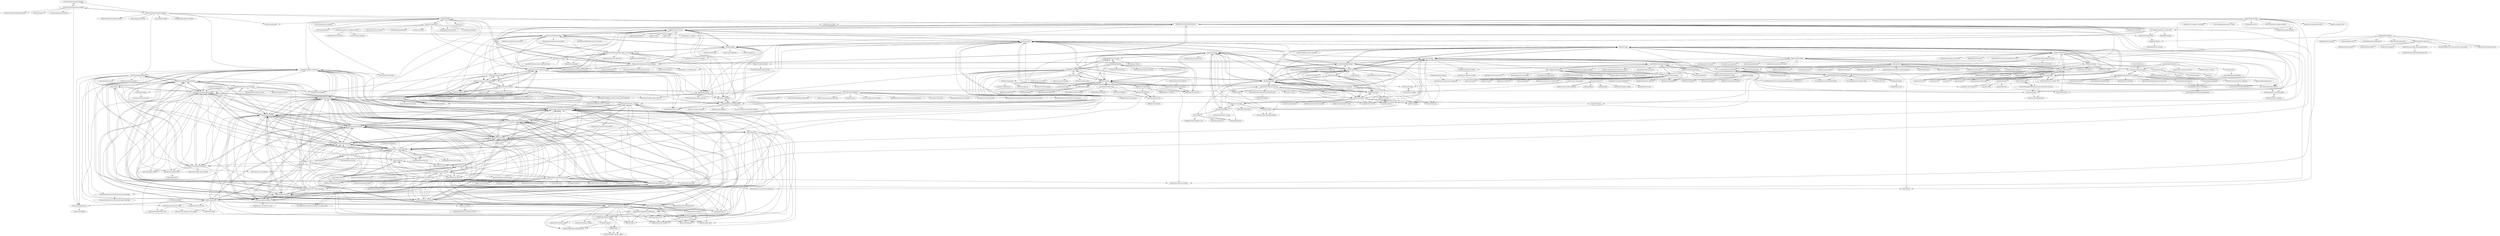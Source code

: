 digraph G {
"rochacbruno/flask-project-template" -> "rochacbruno/fastapi-project-template"
"rochacbruno/python-project-template" -> "rochacbruno/fastapi-project-template"
"rochacbruno/python-project-template" -> "rochacbruno/flask-project-template"
"rochacbruno/python-project-template" -> "codeshow/curso-flask" ["e"=1]
"rochacbruno/python-project-template" -> "rochacbruno/python-week-2022"
"rochacbruno/python-project-template" -> "rochacbruno/dynaconf" ["e"=1]
"rochacbruno/python-project-template" -> "waltenne/guiadevopsbrasil"
"rochacbruno/python-project-template" -> "TezRomacH/python-package-template" ["e"=1]
"rochacbruno/python-project-template" -> "rg3915/django-experience" ["e"=1]
"rochacbruno/python-project-template" -> "scanapi/scanapi"
"rochacbruno/python-project-template" -> "pyscaffold/pyscaffold" ["e"=1]
"rochacbruno/python-project-template" -> "seanfisk/python-project-template" ["e"=1]
"gomex/docker-para-desenvolvedores" -> "badtuxx/DescomplicandoKubernetes"
"gomex/docker-para-desenvolvedores" -> "badtuxx/DescomplicandoDocker"
"gomex/docker-para-desenvolvedores" -> "badtuxx/giropops-monitoring"
"gomex/docker-para-desenvolvedores" -> "linuxtips/FiqueEmCasaConf"
"gomex/docker-para-desenvolvedores" -> "cezaraugusto/You-Dont-Know-JS" ["e"=1]
"gomex/docker-para-desenvolvedores" -> "lerrua/remote-jobs-brazil" ["e"=1]
"gomex/docker-para-desenvolvedores" -> "training-center/mentoria" ["e"=1]
"gomex/docker-para-desenvolvedores" -> "braziljs/eloquente-javascript" ["e"=1]
"gomex/docker-para-desenvolvedores" -> "carolcodes/youtube-br-desenvolvimento" ["e"=1]
"gomex/docker-para-desenvolvedores" -> "badtuxx/MutiraoDevOps"
"gomex/docker-para-desenvolvedores" -> "frontendbr/forum" ["e"=1]
"gomex/docker-para-desenvolvedores" -> "iaasweek/ansible"
"gomex/docker-para-desenvolvedores" -> "gabiduarte/awesome-techleads" ["e"=1]
"gomex/docker-para-desenvolvedores" -> "ericdouglas/traduz-ai" ["e"=1]
"gomex/docker-para-desenvolvedores" -> "felipe-augusto/clean-code-javascript" ["e"=1]
"Flutterando/Clean-Dart" -> "Flutterando/modular"
"Flutterando/Clean-Dart" -> "Flutterando/slidy"
"Flutterando/Clean-Dart" -> "rmanguinho/clean-flutter-app" ["e"=1]
"Flutterando/Clean-Dart" -> "flutterbr/vagas"
"Flutterando/Clean-Dart" -> "Flutterando/roadmap"
"Flutterando/Clean-Dart" -> "Flutterando/forum"
"Flutterando/Clean-Dart" -> "Flutterando/triple_pattern"
"Flutterando/Clean-Dart" -> "mobxjs/mobx.dart" ["e"=1]
"Flutterando/Clean-Dart" -> "olmps/memo"
"Flutterando/Clean-Dart" -> "jacobaraujo7/login-firebase-clean-dart"
"Flutterando/Clean-Dart" -> "Flutterando/hasura_connect"
"Flutterando/Clean-Dart" -> "ResoCoder/flutter-tdd-clean-architecture-course" ["e"=1]
"Flutterando/Clean-Dart" -> "Flutterando/clean-dart-search-bloc"
"Flutterando/Clean-Dart" -> "arthurgiani/flutter-animation-guide"
"Flutterando/Clean-Dart" -> "RafaelBarbosatec/bonfire" ["e"=1]
"rochacbruno/python-week-2022" -> "jpetazzo/ampernetacle"
"rochacbruno/python-week-2022" -> "badtuxx/DescomplicandoKubernetes"
"rochacbruno/python-week-2022" -> "badtuxx/MutiraoDevOps"
"rochacbruno/python-week-2022" -> "badtuxx/DescomplicandoDocker"
"rochacbruno/python-week-2022" -> "CeInnovationTeam/OCI-Fast-Track-Linuxtips"
"rochacbruno/python-week-2022" -> "badtuxx/CertifiedContainersExpert"
"rochacbruno/python-week-2022" -> "badtuxx/BondeDoCKA"
"rochacbruno/python-week-2022" -> "badtuxx/DescomplicandoPrometheus"
"rochacbruno/python-week-2022" -> "rochacbruno/python-base"
"rochacbruno/python-week-2022" -> "badtuxx/giropops-monitoring"
"rochacbruno/python-week-2022" -> "cirolini/prometheus-curso-monitoring"
"rochacbruno/python-week-2022" -> "waltenne/guiadevopsbrasil"
"rochacbruno/python-week-2022" -> "badtuxx/descomplicando-ansible-2020"
"rochacbruno/python-week-2022" -> "dunossauro/live-de-python" ["e"=1]
"rochacbruno/python-week-2022" -> "badtuxx/DevOpsExtreme"
"scanapi/scanapi" -> "negrosdev/negros.dev"
"scanapi/scanapi" -> "badtuxx/DescomplicandoDocker"
"scanapi/scanapi" -> "dunossauro/live-de-python" ["e"=1]
"scanapi/scanapi" -> "PauloGoncalvesBH/treinamento-git"
"scanapi/scanapi" -> "pagarme/cafe-com-testes"
"scanapi/scanapi" -> "PauloGoncalvesBH/ServeRest"
"scanapi/scanapi" -> "PauloGoncalvesBH/aprenda-tdd-na-pratica"
"scanapi/scanapi" -> "rochacbruno/dynaconf" ["e"=1]
"scanapi/scanapi" -> "camilamaia/jornada-big-tech"
"scanapi/scanapi" -> "turicas/rows" ["e"=1]
"scanapi/scanapi" -> "badtuxx/DescomplicandoKubernetes"
"scanapi/scanapi" -> "Camilotk/ocaml4noobs" ["e"=1]
"scanapi/scanapi" -> "aleDsz/elixir4noobs" ["e"=1]
"scanapi/scanapi" -> "rochacbruno/python-week-2022"
"scanapi/scanapi" -> "kelvins/design-patterns-python" ["e"=1]
"Caaddss/awesome-live-coding-streams" -> "marcobrunodev/firedlabs"
"Caaddss/awesome-live-coding-streams" -> "pokemaobr/twittersorteator"
"Caaddss/awesome-live-coding-streams" -> "Caaddss/joga_no_google"
"ilyas-it83/CloudComparer" -> "CeInnovationTeam/OCI-Fast-Track-Linuxtips"
"ilyas-it83/CloudComparer" -> "jpetazzo/ampernetacle"
"ilyas-it83/CloudComparer" -> "gregsramblings/google-cloud-4-words" ["e"=1]
"ilyas-it83/CloudComparer" -> "badtuxx/MutiraoDevOps"
"ilyas-it83/CloudComparer" -> "microsoft/CloudAdoptionFramework" ["e"=1]
"ilyas-it83/CloudComparer" -> "ddneves/awesome-gcp-certifications" ["e"=1]
"ilyas-it83/CloudComparer" -> "badtuxx/DescomplicandoKubernetes"
"ilyas-it83/CloudComparer" -> "im2nguyen/rover" ["e"=1]
"ilyas-it83/CloudComparer" -> "cloud-custodian/cloud-custodian" ["e"=1]
"ilyas-it83/CloudComparer" -> "JulianHayward/Azure-MG-Sub-Governance-Reporting" ["e"=1]
"ilyas-it83/CloudComparer" -> "gruntwork-io/terratest" ["e"=1]
"ilyas-it83/CloudComparer" -> "antonbabenko/modules.tf-lambda" ["e"=1]
"ilyas-it83/CloudComparer" -> "vantage-sh/ec2instances.info" ["e"=1]
"ilyas-it83/CloudComparer" -> "sandroasp/Microsoft-Integration-and-Azure-Stencils-Pack-for-Visio" ["e"=1]
"ilyas-it83/CloudComparer" -> "learnk8s/kubernetes-production-best-practices" ["e"=1]
"olmps/memo" -> "filipedeschamps/BrasilAPI" ["e"=1]
"olmps/memo" -> "maykbrito/mini-video-me" ["e"=1]
"olmps/memo" -> "Flutterando/Clean-Dart"
"olmps/memo" -> "filipedeschamps/tabnews.com.br" ["e"=1]
"olmps/memo" -> "Flutterando/modular"
"olmps/memo" -> "lucasmontano/memo"
"olmps/memo" -> "trungk18/angular-spotify" ["e"=1]
"olmps/memo" -> "diego3g/rocketredis" ["e"=1]
"olmps/memo" -> "filipedeschamps/video-maker" ["e"=1]
"olmps/memo" -> "filipedeschamps/meu-primeiro-jogo-multiplayer" ["e"=1]
"olmps/memo" -> "Flutterando/slidy"
"olmps/memo" -> "BrasilAPI/BrasilAPI" ["e"=1]
"olmps/memo" -> "rocketseat-education/nlw-03-omnistack" ["e"=1]
"olmps/memo" -> "rmanguinho/clean-flutter-app" ["e"=1]
"olmps/memo" -> "Flutterando/roadmap"
"CollabCodeTech/collabstore" -> "MarcoBrunoBR/curso-basico-de-html-css-javascript"
"CollabCodeTech/collabstore" -> "CollabCodeTech/challenge-twitch"
"CollabCodeTech/collabstore" -> "CollabCodeTech/collabcodetraining-frontend"
"CollabCodeTech/collabstore" -> "CollabCodeTech/qattus"
"CollabCodeTech/collabstore" -> "CollabCodeTech/bot-gueio"
"CollabCodeTech/collabstore" -> "CollabCodeTech/weekly"
"waltenne/guiadevopsbrasil" -> "badtuxx/DescomplicandoPrometheus"
"waltenne/guiadevopsbrasil" -> "waltenne/ubuntu-post-install"
"waltenne/guiadevopsbrasil" -> "badtuxx/DescomplicandoArgoCD"
"waltenne/guiadevopsbrasil" -> "badtuxx/BondeDoCKA"
"waltenne/guiadevopsbrasil" -> "anacunha/bonde-da-aws"
"waltenne/guiadevopsbrasil" -> "badtuxx/DescomplicandoGitlab"
"waltenne/guiadevopsbrasil" -> "P0ssuidao/MutiraoDevOps"
"waltenne/guiadevopsbrasil" -> "badtuxx/cheatsheet"
"waltenne/guiadevopsbrasil" -> "mentoriaiac/cicd_centralizado"
"waltenne/guiadevopsbrasil" -> "rochacbruno/python-base"
"waltenne/guiadevopsbrasil" -> "cirolini/prometheus-curso-monitoring"
"waltenne/guiadevopsbrasil" -> "CaravanaCloud/id42"
"waltenne/guiadevopsbrasil" -> "badtuxx/CertifiedContainersExpert"
"waltenne/guiadevopsbrasil" -> "flaviojmendes/trilhainfo" ["e"=1]
"waltenne/guiadevopsbrasil" -> "CeInnovationTeam/OCI-FastTrack-Associate-LinuxTips"
"badtuxx/DescomplicandoDocker" -> "badtuxx/DescomplicandoKubernetes"
"badtuxx/DescomplicandoDocker" -> "badtuxx/MutiraoDevOps"
"badtuxx/DescomplicandoDocker" -> "jpetazzo/ampernetacle"
"badtuxx/DescomplicandoDocker" -> "rochacbruno/python-week-2022"
"badtuxx/DescomplicandoDocker" -> "badtuxx/BondeDoCKA"
"badtuxx/DescomplicandoDocker" -> "badtuxx/giropops-monitoring"
"badtuxx/DescomplicandoDocker" -> "CeInnovationTeam/OCI-Fast-Track-Linuxtips"
"badtuxx/DescomplicandoDocker" -> "badtuxx/DescomplicandoPrometheus"
"badtuxx/DescomplicandoDocker" -> "gomex/docker-para-desenvolvedores"
"badtuxx/DescomplicandoDocker" -> "badtuxx/DescomplicandoHelm"
"badtuxx/DescomplicandoDocker" -> "badtuxx/descomplicando-ansible-2020"
"badtuxx/DescomplicandoDocker" -> "badtuxx/CertifiedContainersExpert"
"badtuxx/DescomplicandoDocker" -> "Universidade-Livre/ciencia-da-computacao" ["e"=1]
"badtuxx/DescomplicandoDocker" -> "badtuxx/DevOpsExtreme"
"badtuxx/DescomplicandoDocker" -> "he4rt/4noobs" ["e"=1]
"CeInnovationTeam/OCI-Fast-Track-Linuxtips" -> "jpetazzo/ampernetacle"
"CeInnovationTeam/OCI-Fast-Track-Linuxtips" -> "badtuxx/MutiraoDevOps"
"CeInnovationTeam/OCI-Fast-Track-Linuxtips" -> "badtuxx/BondeDoCKA"
"CeInnovationTeam/OCI-Fast-Track-Linuxtips" -> "rochacbruno/python-week-2022"
"CeInnovationTeam/OCI-Fast-Track-Linuxtips" -> "badtuxx/DescomplicandoKubernetes"
"CeInnovationTeam/OCI-Fast-Track-Linuxtips" -> "badtuxx/DescomplicandoDocker"
"CeInnovationTeam/OCI-Fast-Track-Linuxtips" -> "badtuxx/DescomplicandoPrometheus"
"CeInnovationTeam/OCI-Fast-Track-Linuxtips" -> "CeInnovationTeam/OCI-FastTrack-Associate-LinuxTips"
"CeInnovationTeam/OCI-Fast-Track-Linuxtips" -> "badtuxx/CertifiedContainersExpert"
"CeInnovationTeam/OCI-Fast-Track-Linuxtips" -> "P0ssuidao/MutiraoDevOps"
"CeInnovationTeam/OCI-Fast-Track-Linuxtips" -> "badtuxx/giropops-monitoring"
"CeInnovationTeam/OCI-Fast-Track-Linuxtips" -> "samcavallieri/devops_challenge"
"CeInnovationTeam/OCI-Fast-Track-Linuxtips" -> "badtuxx/DescomplicandoGitlab"
"CeInnovationTeam/OCI-Fast-Track-Linuxtips" -> "cirolini/prometheus-curso-monitoring"
"CeInnovationTeam/OCI-Fast-Track-Linuxtips" -> "badtuxx/descomplicando-ansible-2020"
"jpetazzo/ampernetacle" -> "CeInnovationTeam/OCI-Fast-Track-Linuxtips"
"jpetazzo/ampernetacle" -> "badtuxx/DescomplicandoKubernetes"
"jpetazzo/ampernetacle" -> "badtuxx/MutiraoDevOps"
"jpetazzo/ampernetacle" -> "rochacbruno/python-week-2022"
"jpetazzo/ampernetacle" -> "badtuxx/DescomplicandoDocker"
"jpetazzo/ampernetacle" -> "badtuxx/BondeDoCKA"
"jpetazzo/ampernetacle" -> "badtuxx/giropops-monitoring"
"jpetazzo/ampernetacle" -> "badtuxx/CertifiedContainersExpert"
"jpetazzo/ampernetacle" -> "badtuxx/DescomplicandoPrometheus"
"jpetazzo/ampernetacle" -> "cirolini/prometheus-curso-monitoring"
"jpetazzo/ampernetacle" -> "badtuxx/DescomplicandoHelm"
"jpetazzo/ampernetacle" -> "badtuxx/descomplicando-ansible-2020"
"jpetazzo/ampernetacle" -> "P0ssuidao/MutiraoDevOps"
"jpetazzo/ampernetacle" -> "badtuxx/cheatsheet"
"jpetazzo/ampernetacle" -> "badtuxx/DevOpsExtreme"
"Flutterando/modular" -> "Flutterando/slidy"
"Flutterando/modular" -> "Flutterando/Clean-Dart"
"Flutterando/modular" -> "mobxjs/mobx.dart" ["e"=1]
"Flutterando/modular" -> "Flutterando/triple_pattern"
"Flutterando/modular" -> "Flutterando/hasura_connect"
"Flutterando/modular" -> "leoafarias/fvm" ["e"=1]
"Flutterando/modular" -> "hivedb/hive" ["e"=1]
"Flutterando/modular" -> "jonataslaw/get" ["e"=1]
"Flutterando/modular" -> "flutterbr/vagas"
"Flutterando/modular" -> "Milad-Akarie/auto_route_library" ["e"=1]
"Flutterando/modular" -> "invertase/melos" ["e"=1]
"Flutterando/modular" -> "jacobaraujo7/bloc-pattern"
"Flutterando/modular" -> "rmanguinho/clean-flutter-app" ["e"=1]
"Flutterando/modular" -> "Flutterando/asuka"
"Flutterando/modular" -> "felangel/mocktail" ["e"=1]
"odroe/prisma-dart" -> "odroe/spry"
"odroe/prisma-dart" -> "schultek/stormberry"
"odroe/prisma-dart" -> "erlage/rad" ["e"=1]
"larien/aprenda-go-com-testes" -> "betrybe/playbook-go"
"larien/aprenda-go-com-testes" -> "eminetto/pos-web-go"
"larien/aprenda-go-com-testes" -> "ellenkorbes/aprendago"
"larien/aprenda-go-com-testes" -> "go-br/estudos"
"larien/aprenda-go-com-testes" -> "Gommunity/vagas"
"CocoaHeadsBrasil/vagas" -> "androiddevbr/vagas"
"CocoaHeadsBrasil/vagas" -> "phpdevbr/vagas" ["e"=1]
"CocoaHeadsBrasil/vagas" -> "vuejs-br/vagas"
"CocoaHeadsBrasil/vagas" -> "CodandoApple/aprenda-swift" ["e"=1]
"CocoaHeadsBrasil/vagas" -> "CocoaHeadsBrasil/CocoaHeadsApp"
"CocoaHeadsBrasil/vagas" -> "soujava/vagas-java"
"CocoaHeadsBrasil/vagas" -> "CocoaHeadsBrasil/the-swift-programming-language-in-portuguese-br"
"CocoaHeadsBrasil/vagas" -> "flutterbr/vagas"
"CocoaHeadsBrasil/vagas" -> "dotnetdevbr/vagas"
"CocoaHeadsBrasil/vagas" -> "CangaceirosDevels/vagas_de_emprego"
"CocoaHeadsBrasil/vagas" -> "thyagoraphael/guia-de-estudos-iOS" ["e"=1]
"CocoaHeadsBrasil/vagas" -> "Gommunity/vagas"
"CocoaHeadsBrasil/vagas" -> "react-brasil/vagas" ["e"=1]
"CocoaHeadsBrasil/vagas" -> "qa-brasil/vagas"
"CocoaHeadsBrasil/vagas" -> "CocoaHeadsBrasil/equinociOS"
"iaasweek/ansible" -> "iaasweek/packer"
"iaasweek/ansible" -> "iaasweek/terraform"
"iaasweek/ansible" -> "linuxtips/FiqueEmCasaConf"
"iaasweek/ansible" -> "badtuxx/DescomplicandoHelm"
"iaasweek/ansible" -> "badtuxx/descomplicando-ansible-2020"
"iaasweek/packer" -> "iaasweek/terraform"
"iaasweek/packer" -> "iaasweek/ansible"
"iaasweek/terraform" -> "iaasweek/packer"
"iaasweek/terraform" -> "iaasweek/ansible"
"androiddevbr/materiais-de-estudo" -> "androiddevbr/vagas"
"androiddevbr/materiais-de-estudo" -> "androiddevbr/agenda-medium"
"androiddevbr/materiais-de-estudo" -> "anacoimbrag/android-developer-roadmap" ["e"=1]
"androiddevbr/materiais-de-estudo" -> "dotanuki-labs/norris"
"androiddevbr/materiais-de-estudo" -> "nglauber/books_jetpack"
"androiddevbr/materiais-de-estudo" -> "nglauber/dominando_android3"
"androiddevbr/materiais-de-estudo" -> "robsonsilv4/mobile-challenges"
"androiddevbr/materiais-de-estudo" -> "assouza19/basedroid"
"androiddevbr/materiais-de-estudo" -> "nglauber/tdcapp"
"androiddevbr/materiais-de-estudo" -> "igorescodro/alkaa" ["e"=1]
"androiddevbr/materiais-de-estudo" -> "mobile-roadmap/android-developer-roadmap" ["e"=1]
"androiddevbr/materiais-de-estudo" -> "ubiratansoares/blockked"
"androiddevbr/materiais-de-estudo" -> "concretesolutions/canarinho"
"androiddevbr/materiais-de-estudo" -> "androiddevbr/sugestoes-temas"
"androiddevbr/vagas" -> "CocoaHeadsBrasil/vagas"
"androiddevbr/vagas" -> "androiddevbr/materiais-de-estudo"
"androiddevbr/vagas" -> "phpdevbr/vagas" ["e"=1]
"androiddevbr/vagas" -> "flutterbr/vagas"
"androiddevbr/vagas" -> "soujava/vagas-java"
"androiddevbr/vagas" -> "vuejs-br/vagas"
"androiddevbr/vagas" -> "androiddevbr/agenda-medium"
"androiddevbr/vagas" -> "react-brasil/vagas" ["e"=1]
"androiddevbr/vagas" -> "CangaceirosDevels/vagas_de_emprego"
"androiddevbr/vagas" -> "Flutterando/Vagas"
"androiddevbr/vagas" -> "Gommunity/vagas"
"androiddevbr/vagas" -> "robsonsilv4/mobile-challenges"
"androiddevbr/vagas" -> "backend-br/vagas" ["e"=1]
"androiddevbr/vagas" -> "concretesolutions/canarinho"
"androiddevbr/vagas" -> "dotanuki-labs/norris"
"crgimenes/Go-Hands-On" -> "novatrixtech/mercurius"
"badtuxx/DescomplicandoKubernetes" -> "badtuxx/DescomplicandoDocker"
"badtuxx/DescomplicandoKubernetes" -> "badtuxx/MutiraoDevOps"
"badtuxx/DescomplicandoKubernetes" -> "jpetazzo/ampernetacle"
"badtuxx/DescomplicandoKubernetes" -> "badtuxx/giropops-monitoring"
"badtuxx/DescomplicandoKubernetes" -> "badtuxx/BondeDoCKA"
"badtuxx/DescomplicandoKubernetes" -> "rochacbruno/python-week-2022"
"badtuxx/DescomplicandoKubernetes" -> "badtuxx/DescomplicandoHelm"
"badtuxx/DescomplicandoKubernetes" -> "badtuxx/descomplicando-ansible-2020"
"badtuxx/DescomplicandoKubernetes" -> "gomex/docker-para-desenvolvedores"
"badtuxx/DescomplicandoKubernetes" -> "CeInnovationTeam/OCI-Fast-Track-Linuxtips"
"badtuxx/DescomplicandoKubernetes" -> "badtuxx/CertifiedContainersExpert"
"badtuxx/DescomplicandoKubernetes" -> "badtuxx/DescomplicandoPrometheus"
"badtuxx/DescomplicandoKubernetes" -> "linuxtips/FiqueEmCasaConf"
"badtuxx/DescomplicandoKubernetes" -> "cirolini/prometheus-curso-monitoring"
"badtuxx/DescomplicandoKubernetes" -> "iaasweek/ansible"
"dvoiss/literallytoast" -> "concretesolutions/canarinho"
"badtuxx/convencendo-seu-chefe" -> "badtuxx/domingao"
"badtuxx/convencendo-seu-chefe" -> "badtuxx/create-operators-with-ansible"
"badtuxx/convencendo-seu-chefe" -> "badtuxx/QuebrandoEntrevistas"
"ellenkorbes/aprendago" -> "go-br/estudos"
"ellenkorbes/aprendago" -> "badtuxx/MutiraoDevOps"
"ellenkorbes/aprendago" -> "larien/aprenda-go-com-testes"
"ellenkorbes/aprendago" -> "samcavallieri/devops_challenge"
"ellenkorbes/aprendago" -> "cirolini/prometheus-curso-monitoring"
"ellenkorbes/aprendago" -> "betrybe/playbook-go"
"ellenkorbes/aprendago" -> "Gommunity/vagas"
"ellenkorbes/aprendago" -> "badtuxx/BondeDoCKA"
"ellenkorbes/aprendago" -> "badtuxx/DescomplicandoKubernetes"
"ellenkorbes/aprendago" -> "gomex/deploy-em-producao"
"ellenkorbes/aprendago" -> "badtuxx/DescomplicandoHelm"
"ellenkorbes/aprendago" -> "badtuxx/descomplicando-ansible-2020"
"ellenkorbes/aprendago" -> "badtuxx/DescomplicandoGitlab"
"ellenkorbes/aprendago" -> "larien/learn-go-with-tests"
"ellenkorbes/aprendago" -> "cod3rcursos/curso-go"
"pagarme/cafe-com-testes" -> "qa-brasil/vagas"
"pagarme/cafe-com-testes" -> "clarabez/appium"
"pagarme/cafe-com-testes" -> "pagarme/superbowleto" ["e"=1]
"pagarme/cafe-com-testes" -> "AgileTesters/forum"
"pagarme/cafe-com-testes" -> "PauloGoncalvesBH/aprenda-tdd-na-pratica"
"pagarme/cafe-com-testes" -> "PauloGoncalvesBH/ServeRest"
"pagarme/cafe-com-testes" -> "qa-brasil/qa-challenges"
"pagarme/cafe-com-testes" -> "concretesolutions/qa-studyguide"
"pagarme/cafe-com-testes" -> "PauloGoncalvesBH/treinamento-git"
"pagarme/cafe-com-testes" -> "PauloGoncalvesBH/nirvana-teste-de-contrato"
"pagarme/cafe-com-testes" -> "PauloGoncalvesBH/running-playwright-on-aws-lambda"
"pagarme/cafe-com-testes" -> "pagarme/vagas" ["e"=1]
"pagarme/cafe-com-testes" -> "samlucax/cypress-essencial-mindmap"
"pagarme/cafe-com-testes" -> "pagarme/tldr" ["e"=1]
"pagarme/cafe-com-testes" -> "filipedeschamps/BrasilAPI" ["e"=1]
"rochacbruno/python-base" -> "rochacbruno/dotfiles"
"rochacbruno/python-base" -> "badtuxx/cheatsheet"
"Gommunity/vagas" -> "go-br/estudos"
"Gommunity/vagas" -> "rustdevbr/vagas"
"Gommunity/vagas" -> "vuejs-br/vagas"
"Gommunity/vagas" -> "uxbrasil/vagas"
"Gommunity/vagas" -> "dotnetdevbr/vagas"
"Gommunity/vagas" -> "larien/learn-go-with-tests"
"Gommunity/vagas" -> "phpdevbr/vagas" ["e"=1]
"Gommunity/vagas" -> "DevOps-Brazil/Vagas"
"Gommunity/vagas" -> "datascience-br/vagas"
"Gommunity/vagas" -> "flutterbr/vagas"
"Gommunity/vagas" -> "larien/aprenda-go-com-testes"
"Gommunity/vagas" -> "jeffotoni/goexample"
"Gommunity/vagas" -> "androiddevbr/vagas"
"Gommunity/vagas" -> "eminetto/clean-architecture-go" ["e"=1]
"Gommunity/vagas" -> "qa-brasil/vagas"
"datascience-br/vagas" -> "datascience-br/eventos"
"datascience-br/vagas" -> "rustdevbr/vagas"
"datascience-br/vagas" -> "wouerner/vagas-para-programador"
"datascience-br/vagas" -> "DevOps-Brazil/Vagas"
"qa-brasil/vagas" -> "dotnetdevbr/vagas"
"qa-brasil/vagas" -> "AgileTesters/forum"
"qa-brasil/vagas" -> "pagarme/cafe-com-testes"
"qa-brasil/vagas" -> "soujava/vagas-java"
"qa-brasil/vagas" -> "qa-brasil/qa-challenges"
"qa-brasil/vagas" -> "vuejs-br/vagas"
"qa-brasil/vagas" -> "PauloGoncalvesBH/ServeRest"
"qa-brasil/vagas" -> "uxbrasil/vagas"
"qa-brasil/vagas" -> "concretesolutions/qa-studyguide"
"qa-brasil/vagas" -> "samlucax/cypress-essencial-mindmap"
"qa-brasil/vagas" -> "devssa/onde-codar-em-salvador"
"qa-brasil/vagas" -> "flutterbr/vagas"
"qa-brasil/vagas" -> "clarabez/appium"
"qa-brasil/vagas" -> "PauloGoncalvesBH/treinamento-git"
"qa-brasil/vagas" -> "backend-pt/vagas"
"uxbrasil/vagas" -> "rustdevbr/vagas"
"cirolini/prometheus-curso-monitoring" -> "badtuxx/BondeDoCKA"
"cirolini/prometheus-curso-monitoring" -> "caiodelgadonew/docker-dca"
"cirolini/prometheus-curso-monitoring" -> "caiodelgadonew/docker"
"cirolini/prometheus-curso-monitoring" -> "badtuxx/DescomplicandoGitlab"
"cirolini/prometheus-curso-monitoring" -> "badtuxx/MutiraoDevOps"
"cirolini/prometheus-curso-monitoring" -> "badtuxx/DescomplicandoHelm"
"cirolini/prometheus-curso-monitoring" -> "badtuxx/DescomplicandoPrometheus"
"cirolini/prometheus-curso-monitoring" -> "badtuxx/DevOpsExtreme"
"cirolini/prometheus-curso-monitoring" -> "P0ssuidao/MutiraoDevOps"
"cirolini/prometheus-curso-monitoring" -> "gomex/deploy-em-producao"
"cirolini/prometheus-curso-monitoring" -> "caiodelgadonew/awesome-devops"
"cirolini/prometheus-curso-monitoring" -> "badtuxx/descomplicando-ansible-2020"
"cirolini/prometheus-curso-monitoring" -> "samcavallieri/devops_challenge"
"cirolini/prometheus-curso-monitoring" -> "P0ssuidao/terraguard"
"cirolini/prometheus-curso-monitoring" -> "P0ssuidao/talk-k8s-seguro-por-default-DevOpsExtreme"
"Flutterando/roadmap" -> "Flutterando/Clean-Dart"
"Flutterando/roadmap" -> "flutterbr/vagas"
"Flutterando/roadmap" -> "Flutterando/forum"
"Flutterando/roadmap" -> "Flutterando/modular"
"Flutterando/roadmap" -> "feliper2002/flutter4noobs"
"Flutterando/roadmap" -> "olmps/memo"
"Flutterando/roadmap" -> "rocketseat-education/nlw-06-flutter" ["e"=1]
"Flutterando/roadmap" -> "iuricode/padroes-de-commits" ["e"=1]
"Flutterando/roadmap" -> "Flutterando/slidy"
"Flutterando/roadmap" -> "Flutterando/dart_backend"
"Flutterando/roadmap" -> "Flutterando/Vagas"
"Flutterando/roadmap" -> "iuricode/recursos-gratuitos" ["e"=1]
"Flutterando/roadmap" -> "he4rt/4noobs" ["e"=1]
"Flutterando/roadmap" -> "JHBitencourt/dart-book"
"Flutterando/roadmap" -> "arthurspk/guiadobackend" ["e"=1]
"filhodanuvem/gitql" -> "filhodanuvem/polyglot"
"filhodanuvem/gitql" -> "filhodanuvem/awesome-php-jobs"
"filhodanuvem/gitql" -> "go-br/estudos"
"filhodanuvem/gitql" -> "filhodanuvem/pizzeria"
"CaravanaCloud/aws-pod" -> "badtuxx/DescomplicandoPrometheus"
"CaravanaCloud/aws-pod" -> "badtuxx/BondeDoCKA"
"Kamilahsantos/Java-week-LinuxTips" -> "badtuxx/CertifiedContainersExpert"
"Kamilahsantos/Java-week-LinuxTips" -> "Kamilahsantos/desafio-Java-week"
"Kamilahsantos/Java-week-LinuxTips" -> "badtuxx/DescomplicandoPrometheus"
"Kamilahsantos/Java-week-LinuxTips" -> "badtuxx/DescomplicandoArgoCD"
"Kamilahsantos/Java-week-LinuxTips" -> "rochacbruno/python-week-2022"
"Kamilahsantos/Java-week-LinuxTips" -> "badtuxx/DescomplicandoDocker"
"Kamilahsantos/Java-week-LinuxTips" -> "jpetazzo/ampernetacle"
"Kamilahsantos/Java-week-LinuxTips" -> "CaravanaCloud/id42"
"Kamilahsantos/Java-week-LinuxTips" -> "badtuxx/giropops-senhas"
"Kamilahsantos/Java-week-LinuxTips" -> "flaviojmendes/trilhainfo" ["e"=1]
"Kamilahsantos/Java-week-LinuxTips" -> "badtuxx/DescomplicandoGit"
"Kamilahsantos/Java-week-LinuxTips" -> "engenheiracoelho/curriculo" ["e"=1]
"Kamilahsantos/Java-week-LinuxTips" -> "badtuxx/DescomplicandoKubernetes"
"Kamilahsantos/Java-week-LinuxTips" -> "badtuxx/MutiraoDevOps"
"Kamilahsantos/Java-week-LinuxTips" -> "badtuxx/BondeDoCKA"
"soujava/vagas-java" -> "qa-brasil/vagas"
"soujava/vagas-java" -> "dotnetdevbr/vagas"
"soujava/vagas-java" -> "vuejs-br/vagas"
"soujava/vagas-java" -> "androiddevbr/vagas"
"soujava/vagas-java" -> "backend-br/vagas" ["e"=1]
"soujava/vagas-java" -> "react-brasil/vagas" ["e"=1]
"soujava/vagas-java" -> "backend-pt/vagas"
"soujava/vagas-java" -> "alinebastos/contrate-junior-estagio" ["e"=1]
"soujava/vagas-java" -> "DevOps-Brazil/Vagas"
"soujava/vagas-java" -> "frontendbr/me-contrata" ["e"=1]
"soujava/vagas-java" -> "CocoaHeadsBrasil/vagas"
"soujava/vagas-java" -> "phpdevbr/vagas" ["e"=1]
"soujava/vagas-java" -> "alinebastos/vagas-junior-estagio" ["e"=1]
"soujava/vagas-java" -> "paulorievrs/java4noobs" ["e"=1]
"soujava/vagas-java" -> "datascience-br/vagas"
"jacobaraujo7/login-firebase-clean-dart" -> "jacobaraujo7/clean-dart-search-mobx"
"robsonsilv4/mobile-challenges" -> "androiddevbr/materiais-de-estudo"
"robsonsilv4/mobile-challenges" -> "assouza19/basedroid"
"robsonsilv4/mobile-challenges" -> "androiddevbr/vagas"
"robsonsilv4/mobile-challenges" -> "treslines/kotlin_multiplatform_mobile"
"brunopulis/awesome-cypress" -> "samlucax/cypress-faq"
"brunopulis/awesome-cypress" -> "samlucax/cypress-essencial-mindmap"
"brunopulis/awesome-cypress" -> "samlucax/cypress-learning-checklist"
"brunopulis/awesome-cypress" -> "pedrohyvo/cypress-docs-pt-br"
"brunopulis/awesome-cypress" -> "samlucax/cypress-dicas-e-truques"
"brunopulis/awesome-cypress" -> "samlucax/youtube-cypress"
"brunopulis/awesome-cypress" -> "AgileTesters/forum"
"brunopulis/awesome-cypress" -> "bahmutov/cy-api" ["e"=1]
"brunopulis/awesome-cypress" -> "archfz/cypress-terminal-report" ["e"=1]
"brunopulis/awesome-cypress" -> "concretesolutions/qa-studyguide"
"nubank/nuvigator" -> "nubank/i18next"
"nubank/nuvigator" -> "nubank/state-flow" ["e"=1]
"badtuxx/giropops-monitoring" -> "badtuxx/DescomplicandoKubernetes"
"badtuxx/giropops-monitoring" -> "badtuxx/MutiraoDevOps"
"badtuxx/giropops-monitoring" -> "badtuxx/DescomplicandoHelm"
"badtuxx/giropops-monitoring" -> "badtuxx/descomplicando-ansible-2020"
"badtuxx/giropops-monitoring" -> "jpetazzo/ampernetacle"
"badtuxx/giropops-monitoring" -> "linuxtips/FiqueEmCasaConf"
"badtuxx/giropops-monitoring" -> "badtuxx/DescomplicandoDocker"
"badtuxx/giropops-monitoring" -> "iaasweek/ansible"
"badtuxx/giropops-monitoring" -> "badtuxx/BondeDoCKA"
"badtuxx/giropops-monitoring" -> "gomex/docker-para-desenvolvedores"
"badtuxx/giropops-monitoring" -> "rochacbruno/python-week-2022"
"badtuxx/giropops-monitoring" -> "badtuxx/k8s-canary-deploy-example"
"badtuxx/giropops-monitoring" -> "badtuxx/DescomplicandoPrometheus"
"badtuxx/giropops-monitoring" -> "cirolini/prometheus-curso-monitoring"
"badtuxx/giropops-monitoring" -> "badtuxx/CertifiedContainersExpert"
"badtuxx/CertifiedContainersExpert" -> "badtuxx/DescomplicandoPrometheus"
"badtuxx/CertifiedContainersExpert" -> "badtuxx/BondeDoCKA"
"badtuxx/CertifiedContainersExpert" -> "rochacbruno/python-week-2022"
"badtuxx/CertifiedContainersExpert" -> "badtuxx/DescomplicandoKubernetes"
"badtuxx/CertifiedContainersExpert" -> "badtuxx/DescomplicandoArgoCD"
"badtuxx/CertifiedContainersExpert" -> "jpetazzo/ampernetacle"
"badtuxx/CertifiedContainersExpert" -> "badtuxx/MutiraoDevOps"
"badtuxx/CertifiedContainersExpert" -> "badtuxx/DescomplicandoDocker"
"badtuxx/CertifiedContainersExpert" -> "CeInnovationTeam/OCI-Fast-Track-Linuxtips"
"badtuxx/CertifiedContainersExpert" -> "undistro/zora"
"badtuxx/CertifiedContainersExpert" -> "Kamilahsantos/Java-week-LinuxTips"
"badtuxx/CertifiedContainersExpert" -> "badtuxx/DescomplicandoGitlab"
"badtuxx/CertifiedContainersExpert" -> "badtuxx/DescomplicandoHelm"
"badtuxx/CertifiedContainersExpert" -> "badtuxx/giropops-monitoring"
"badtuxx/CertifiedContainersExpert" -> "waltenne/guiadevopsbrasil"
"undistro/zora" -> "badtuxx/DescomplicandoArgoCD"
"undistro/zora" -> "badtuxx/DescomplicandoPrometheus"
"undistro/zora" -> "badtuxx/giropops-senhas"
"undistro/zora" -> "badtuxx/DescomplicandoGit"
"ServeRest/ServeRest" -> "qa-brasil/qa-challenges"
"ServeRest/ServeRest" -> "PauloGoncalvesBH/running-playwright-on-aws-lambda"
"ServeRest/ServeRest" -> "PauloGoncalvesBH/aprenda-tdd-na-pratica"
"ServeRest/ServeRest" -> "mayribeirofernandes/testesrobotframework"
"ServeRest/ServeRest" -> "pagarme/cafe-com-testes"
"ServeRest/ServeRest" -> "samlucax/cypress-dicas-e-truques"
"ServeRest/ServeRest" -> "samlucax/cypress-essencial-mindmap"
"ServeRest/ServeRest" -> "PauloGoncalvesBH/treinamento-git"
"ServeRest/ServeRest" -> "jhonatasmatos/bugbank"
"ServeRest/ServeRest" -> "pedrohyvo/cypress-docs-pt-br"
"qa-brasil/qa-challenges" -> "concretesolutions/qa-studyguide"
"samlucax/youtube-cypress" -> "samlucax/cypress-faq"
"samlucax/youtube-cypress" -> "samlucax/cypress-essencial-mindmap"
"samlucax/youtube-cypress" -> "samlucax/cypress-dicas-e-truques"
"samlucax/youtube-cypress" -> "brunopulis/awesome-cypress"
"samlucax/youtube-cypress" -> "samlucax/cypress-learning-checklist"
"samlucax/youtube-cypress" -> "pedrohyvo/cypress-docs-pt-br"
"concretesolutions/android-studyguide" -> "concretesolutions/requestmatcher"
"concretesolutions/canarinho" -> "ubiratansoares/blockked"
"concretesolutions/canarinho" -> "concretesolutions/android-studyguide"
"concretesolutions/canarinho" -> "marcellogalhardo/Android-Code-Challenge"
"concretesolutions/canarinho" -> "rafaeltoledo/android-security"
"concretesolutions/canarinho" -> "concretesolutions/requestmatcher"
"jeziellago/FlowNav" -> "jeziellago/Linkt"
"jeziellago/FlowNav" -> "PicPay/version-checker-gradle-lint"
"jeziellago/FlowNav" -> "dotanuki-labs/magic-modules"
"jeziellago/FlowNav" -> "jeziellago/kachej"
"nglauber/books_jetpack" -> "nglauber/tdcapp"
"nglauber/books_jetpack" -> "nglauber/dominando_android3"
"nglauber/books_jetpack" -> "dotanuki-labs/norris"
"nglauber/books_jetpack" -> "ubiratansoares/blockked"
"nglauber/books_jetpack" -> "TakuSemba/JetHub" ["e"=1]
"nglauber/books_jetpack" -> "androiddevbr/materiais-de-estudo"
"nglauber/books_jetpack" -> "ferPrieto/Coroutines-Flows-Modularised" ["e"=1]
"nglauber/books_jetpack" -> "amrro/firestore-android-arch-components"
"nglauber/books_jetpack" -> "igorescodro/alkaa" ["e"=1]
"nglauber/books_jetpack" -> "akoufatzis/CoolWeather"
"nglauber/books_jetpack" -> "EzequielMessore/app-repositories"
"nglauber/books_jetpack" -> "jeziellago/FlowNav"
"FlutterComunidadeBR/empresas-que-usam-flutter-no-brasil" -> "FlutterComunidadeBR/vagas"
"FlutterComunidadeBR/empresas-que-usam-flutter-no-brasil" -> "Flutter-Brazil/vagas"
"FlutterComunidadeBR/empresas-que-usam-flutter-no-brasil" -> "Flutterando/Vagas"
"Flutterando/hasura_connect" -> "Flutterando/slidy"
"Flutterando/hasura_connect" -> "Flutterando/triple_pattern"
"Flutterando/hasura_connect" -> "jacobaraujo7/bloc-pattern"
"Flutterando/hasura_connect" -> "Flutterando/modular"
"Flutterando/slidy" -> "Flutterando/modular"
"Flutterando/slidy" -> "Flutterando/Clean-Dart"
"Flutterando/slidy" -> "jacobaraujo7/bloc-pattern"
"Flutterando/slidy" -> "Flutterando/hasura_connect"
"Flutterando/slidy" -> "Flutterando/triple_pattern"
"Flutterando/slidy" -> "mobxjs/mobx.dart" ["e"=1]
"Flutterando/slidy" -> "flutterbr/vagas"
"Flutterando/slidy" -> "jonataslaw/get" ["e"=1]
"Flutterando/slidy" -> "Flutterando/asuka"
"Flutterando/slidy" -> "rmanguinho/clean-flutter-app" ["e"=1]
"Flutterando/slidy" -> "Flutter-Brazil/vagas"
"Flutterando/slidy" -> "hivedb/hive" ["e"=1]
"Flutterando/slidy" -> "nubank/nuvigator"
"Flutterando/slidy" -> "FlutterComunidadeBR/empresas-que-usam-flutter-no-brasil"
"Flutterando/slidy" -> "leoafarias/fvm" ["e"=1]
"cassiobotaro/60-days-of-go" -> "go-br/estudos"
"cassiobotaro/60-days-of-go" -> "crgimenes/Go-Hands-On"
"cassiobotaro/60-days-of-go" -> "dreddsa5dies/automateGo"
"cassiobotaro/60-days-of-go" -> "larien/learn-go-with-tests"
"cassiobotaro/60-days-of-go" -> "cassiobotaro/vimbook" ["e"=1]
"cassiobotaro/60-days-of-go" -> "leportella/data-science-roadmap" ["e"=1]
"go-br/estudos" -> "ellenkorbes/aprendago"
"go-br/estudos" -> "Gommunity/vagas"
"go-br/estudos" -> "cassiobotaro/60-days-of-go"
"go-br/estudos" -> "ellenkorbes/go-aprenda-a-programar"
"go-br/estudos" -> "vkorbes/aprendago"
"go-br/estudos" -> "geiltonxavier/aprenda-go"
"go-br/estudos" -> "cod3rcursos/curso-go"
"go-br/estudos" -> "larien/learn-go-with-tests"
"go-br/estudos" -> "larien/aprenda-go-com-testes"
"go-br/estudos" -> "betrybe/playbook-go"
"go-br/estudos" -> "jeffotoni/goexample"
"go-br/estudos" -> "novatrixtech/mercurius"
"go-br/estudos" -> "gomex/docker-para-desenvolvedores"
"go-br/estudos" -> "badtuxx/DescomplicandoKubernetes"
"go-br/estudos" -> "gabiduarte/awesome-techleads" ["e"=1]
"vuejs-br/vagas" -> "vuejs-br/empresas-que-usam-vue-no-brasil" ["e"=1]
"vuejs-br/vagas" -> "react-brasil/vagas" ["e"=1]
"vuejs-br/vagas" -> "flutterbr/vagas"
"vuejs-br/vagas" -> "phpdevbr/vagas" ["e"=1]
"vuejs-br/vagas" -> "dotnetdevbr/vagas"
"vuejs-br/vagas" -> "soujava/vagas-java"
"vuejs-br/vagas" -> "Gommunity/vagas"
"vuejs-br/vagas" -> "qa-brasil/vagas"
"vuejs-br/vagas" -> "androiddevbr/vagas"
"vuejs-br/vagas" -> "uxbrasil/vagas"
"vuejs-br/vagas" -> "vuejs-br/comunidades" ["e"=1]
"vuejs-br/vagas" -> "frontendbr/me-contrata" ["e"=1]
"vuejs-br/vagas" -> "vuejs-br/forum" ["e"=1]
"vuejs-br/vagas" -> "backend-pt/vagas"
"vuejs-br/vagas" -> "frontend-pt/vagas"
"IAPOLINARIO/100-days-of-code" -> "linuxtips/FiqueEmCasaConf"
"IAPOLINARIO/100-days-of-code" -> "iaasweek/ansible"
"IAPOLINARIO/100-days-of-code" -> "badtuxx/DescomplicandoHelm"
"IAPOLINARIO/100-days-of-code" -> "badtuxx/descomplicando-ansible-2020"
"IAPOLINARIO/100-days-of-code" -> "iaasweek/packer"
"IAPOLINARIO/100-days-of-code" -> "javiermarasco/PowerGrafana"
"IAPOLINARIO/100-days-of-code" -> "badtuxx/MutiraoDevOps"
"IAPOLINARIO/100-days-of-code" -> "badtuxx/BondeDoCKA"
"IAPOLINARIO/100-days-of-code" -> "msfidelis/cncf-platform-stack"
"IAPOLINARIO/100-days-of-code" -> "marylly/chamaAsMinas-Ansible"
"IAPOLINARIO/100-days-of-code" -> "badtuxx/giropops-monitoring"
"IAPOLINARIO/100-days-of-code" -> "badtuxx/k8s-canary-deploy-example"
"devMozao/desafio-reactjs" -> "codigofalado/brdev"
"frontend-pt/vagas" -> "backend-pt/vagas"
"frontend-pt/vagas" -> "frontend-ao/vagas"
"frontend-pt/vagas" -> "frontendbr/me-contrata" ["e"=1]
"frontend-pt/vagas" -> "dotnetdevbr/vagas"
"frontend-pt/vagas" -> "vuejs-br/vagas"
"rochacbruno/fastapi-project-template" -> "rochacbruno/flask-project-template"
"rochacbruno/fastapi-project-template" -> "rochacbruno/python-project-template"
"rochacbruno/fastapi-project-template" -> "rochacbruno/fastapi-workshop"
"rochacbruno/fastapi-project-template" -> "rochacbruno/python-base"
"rochacbruno/fastapi-project-template" -> "testdrivenio/fastapi-sqlmodel-alembic" ["e"=1]
"rochacbruno/fastapi-project-template" -> "allisson/fastqueue"
"devfullcycle/goexpert" -> "devfullcycle/gointensivo"
"devfullcycle/goexpert" -> "devfullcycle/pfa-go"
"devfullcycle/goexpert" -> "devfullcycle/fc-grpc"
"devfullcycle/goexpert" -> "devfullcycle/consul-example"
"marcellogalhardo/Android-Code-Challenge" -> "marcellogalhardo/Blanket"
"marcellogalhardo/Android-Code-Challenge" -> "DanPrado/easyweather"
"marcellogalhardo/Android-Code-Challenge" -> "marcellogalhardo/Viajabessa"
"marcellogalhardo/Android-Code-Challenge" -> "Guidebook/code-challenges"
"marcellogalhardo/Android-Code-Challenge" -> "concretesolutions/android-studyguide"
"marcellogalhardo/Android-Code-Challenge" -> "concretesolutions/canarinho"
"marcellogalhardo/Android-Code-Challenge" -> "marcellogalhardo/SimpleSettings"
"marcellogalhardo/Android-Code-Challenge" -> "marcellogalhardo/onyo-challenges"
"marcellogalhardo/Android-Code-Challenge" -> "ubiratansoares/pluggable-frameworks-demo"
"Flutterando/Vagas" -> "flutterbr/vagas"
"Flutterando/Vagas" -> "FlutterComunidadeBR/vagas"
"devssa/onde-codar-em-salvador" -> "devssa/me-contrata"
"devssa/onde-codar-em-salvador" -> "devfsa/vagas"
"devssa/onde-codar-em-salvador" -> "qa-brasil/vagas"
"devssa/onde-codar-em-salvador" -> "developersRJ/vagas"
"devssa/onde-codar-em-salvador" -> "dotnetdevbr/vagas"
"devssa/onde-codar-em-salvador" -> "programadores-br/geral"
"devssa/onde-codar-em-salvador" -> "jusbrasil/careers"
"devssa/onde-codar-em-salvador" -> "ReactSSA/recursos-para-desenvolvimento-web"
"devssa/onde-codar-em-salvador" -> "uxbrasil/vagas"
"devssa/onde-codar-em-salvador" -> "vuejs-br/vagas"
"devssa/onde-codar-em-salvador" -> "soujava/vagas-java"
"devssa/onde-codar-em-salvador" -> "frontendbr/me-contrata" ["e"=1]
"devssa/onde-codar-em-salvador" -> "backend-pt/vagas"
"flutterbr/vagas" -> "Flutterando/Vagas"
"flutterbr/vagas" -> "vuejs-br/vagas"
"flutterbr/vagas" -> "Flutterando/Clean-Dart"
"flutterbr/vagas" -> "androiddevbr/vagas"
"flutterbr/vagas" -> "Flutterando/triple_pattern"
"flutterbr/vagas" -> "rustdevbr/vagas"
"flutterbr/vagas" -> "dotnetdevbr/vagas"
"flutterbr/vagas" -> "Flutterando/slidy"
"flutterbr/vagas" -> "qa-brasil/vagas"
"flutterbr/vagas" -> "Flutterando/forum"
"flutterbr/vagas" -> "Flutterando/roadmap"
"flutterbr/vagas" -> "Gommunity/vagas"
"flutterbr/vagas" -> "Flutterando/modular"
"flutterbr/vagas" -> "toshiossada/flutter_micro_frontend"
"flutterbr/vagas" -> "CocoaHeadsBrasil/vagas"
"PauloGoncalvesBH/aprenda-tdd-na-pratica" -> "PauloGoncalvesBH/treinamento-git"
"PauloGoncalvesBH/aprenda-tdd-na-pratica" -> "pagarme/cafe-com-testes"
"PauloGoncalvesBH/aprenda-tdd-na-pratica" -> "ServeRest/ServeRest"
"PauloGoncalvesBH/aprenda-tdd-na-pratica" -> "lincolixavier/eXtreme-Programming-resources" ["e"=1]
"PauloGoncalvesBH/aprenda-tdd-na-pratica" -> "web3brasil/web3brasil" ["e"=1]
"PauloGoncalvesBH/aprenda-tdd-na-pratica" -> "scanapi/scanapi"
"PauloGoncalvesBH/aprenda-tdd-na-pratica" -> "qa-brasil/vagas"
"PauloGoncalvesBH/aprenda-tdd-na-pratica" -> "PauloGoncalvesBH/running-playwright-on-aws-lambda"
"PauloGoncalvesBH/aprenda-tdd-na-pratica" -> "pedrohyvo/cypress-docs-pt-br"
"PauloGoncalvesBH/aprenda-tdd-na-pratica" -> "AgileTesters/forum"
"PauloGoncalvesBH/aprenda-tdd-na-pratica" -> "glaucia86/js-101-beginners-ms" ["e"=1]
"PauloGoncalvesBH/aprenda-tdd-na-pratica" -> "flaviojmendes/trilhainfo" ["e"=1]
"PauloGoncalvesBH/aprenda-tdd-na-pratica" -> "PauloGoncalvesBH/nirvana-teste-de-contrato"
"PauloGoncalvesBH/aprenda-tdd-na-pratica" -> "PauloGoncalvesBH/ServeRest"
"PauloGoncalvesBH/aprenda-tdd-na-pratica" -> "anabastos/node4noobs" ["e"=1]
"PicPay/version-checker-gradle-lint" -> "jeziellago/FlowNav"
"PauloGoncalvesBH/treinamento-git" -> "PauloGoncalvesBH/aprenda-tdd-na-pratica"
"PauloGoncalvesBH/treinamento-git" -> "pagarme/cafe-com-testes"
"PauloGoncalvesBH/treinamento-git" -> "qa-brasil/vagas"
"PauloGoncalvesBH/treinamento-git" -> "PauloGoncalvesBH/ServeRest"
"PauloGoncalvesBH/treinamento-git" -> "perifacode/conteudo-gratuito" ["e"=1]
"PauloGoncalvesBH/treinamento-git" -> "he4rt/4noobs" ["e"=1]
"PauloGoncalvesBH/treinamento-git" -> "clarabez/appium"
"PauloGoncalvesBH/treinamento-git" -> "scanapi/scanapi"
"PauloGoncalvesBH/treinamento-git" -> "glaucia86/js-101-beginners-ms" ["e"=1]
"PauloGoncalvesBH/treinamento-git" -> "badtuxx/DescomplicandoDocker"
"PauloGoncalvesBH/treinamento-git" -> "ServeRest/ServeRest"
"PauloGoncalvesBH/treinamento-git" -> "DanielHe4rt/git4noobs" ["e"=1]
"PauloGoncalvesBH/treinamento-git" -> "Universidade-Livre/ciencia-da-computacao" ["e"=1]
"PauloGoncalvesBH/treinamento-git" -> "pedrohyvo/cypress-docs-pt-br"
"PauloGoncalvesBH/treinamento-git" -> "concretesolutions/qa-studyguide"
"caiodelgadonew/docker-dca" -> "caiodelgadonew/docker"
"caiodelgadonew/docker-dca" -> "cirolini/prometheus-curso-monitoring"
"caiodelgadonew/docker-dca" -> "caiodelgadonew/tools"
"badtuxx/DescomplicandoPrometheus" -> "badtuxx/DescomplicandoArgoCD"
"badtuxx/DescomplicandoPrometheus" -> "badtuxx/DescomplicandoGitlab"
"badtuxx/DescomplicandoPrometheus" -> "badtuxx/BondeDoCKA"
"badtuxx/DescomplicandoPrometheus" -> "badtuxx/CertifiedContainersExpert"
"badtuxx/DescomplicandoPrometheus" -> "badtuxx/DescomplicandoHelm"
"badtuxx/DescomplicandoPrometheus" -> "badtuxx/DescomplicandoGit"
"badtuxx/DescomplicandoPrometheus" -> "undistro/zora"
"badtuxx/DescomplicandoPrometheus" -> "badtuxx/convencendo-seu-chefe"
"badtuxx/DescomplicandoPrometheus" -> "badtuxx/descomplicando-ansible-2020"
"badtuxx/DescomplicandoPrometheus" -> "badtuxx/MutiraoDevOps"
"badtuxx/DescomplicandoPrometheus" -> "cirolini/prometheus-curso-monitoring"
"badtuxx/DescomplicandoPrometheus" -> "badtuxx/DevOpsExtreme"
"badtuxx/DescomplicandoPrometheus" -> "badtuxx/cheatsheet"
"badtuxx/DescomplicandoPrometheus" -> "P0ssuidao/MutiraoDevOps"
"badtuxx/DescomplicandoPrometheus" -> "waltenne/guiadevopsbrasil"
"dotanuki-labs/norris" -> "ubiratansoares/blockked"
"dotanuki-labs/norris" -> "igorescodro/alkaa" ["e"=1]
"dotanuki-labs/norris" -> "nglauber/books_jetpack"
"dotanuki-labs/norris" -> "androiddevbr/materiais-de-estudo"
"dotanuki-labs/norris" -> "uniflow-kt/uniflow-kt" ["e"=1]
"dotanuki-labs/norris" -> "igorvilela28/Chuck-Norris-Facts"
"dotanuki-labs/norris" -> "akarnokd/kotlin-flow-extensions" ["e"=1]
"dotanuki-labs/norris" -> "nglauber/tdcapp"
"dotanuki-labs/norris" -> "CesarValiente/KUnidirectional" ["e"=1]
"dotanuki-labs/norris" -> "JeroenMols/ModularizationExample" ["e"=1]
"dotanuki-labs/norris" -> "freeletics/FlowRedux" ["e"=1]
"dotanuki-labs/norris" -> "ZieIony/GuideToCustomViews" ["e"=1]
"badtuxx/DescomplicandoHelm" -> "badtuxx/descomplicando-ansible-2020"
"badtuxx/DescomplicandoHelm" -> "badtuxx/DescomplicandoNomad"
"badtuxx/DescomplicandoHelm" -> "badtuxx/descomplicando-ansible-final"
"badtuxx/DescomplicandoHelm" -> "badtuxx/BondeDoCKA"
"badtuxx/DescomplicandoHelm" -> "badtuxx/DescomplicandoGitlab"
"badtuxx/DescomplicandoHelm" -> "badtuxx/MutiraoDevOps"
"badtuxx/DescomplicandoHelm" -> "badtuxx/k8s-canary-deploy-example"
"badtuxx/DescomplicandoHelm" -> "badtuxx/DevOpsExtreme"
"badtuxx/DescomplicandoHelm" -> "badtuxx/ansible-course"
"badtuxx/DescomplicandoHelm" -> "P0ssuidao/MutiraoDevOps"
"badtuxx/DescomplicandoHelm" -> "badtuxx/DescomplicandoPrometheus"
"badtuxx/DescomplicandoHelm" -> "badtuxx/CKAD-exercises"
"badtuxx/DescomplicandoHelm" -> "badtuxx/cheatsheet"
"badtuxx/DescomplicandoHelm" -> "badtuxx/DescomplicandoArgoCD"
"badtuxx/DescomplicandoHelm" -> "badtuxx/badtuxx"
"badtuxx/DescomplicandoNomad" -> "badtuxx/ansible-course"
"badtuxx/DescomplicandoNomad" -> "badtuxx/giropops"
"badtuxx/DescomplicandoNomad" -> "badtuxx/descomplicando-ansible-2020"
"badtuxx/DescomplicandoNomad" -> "badtuxx/CKAD-exercises"
"badtuxx/DescomplicandoNomad" -> "badtuxx/DescomplicandoHelm"
"badtuxx/DescomplicandoNomad" -> "badtuxx/eddiejaoude"
"badtuxx/DescomplicandoNomad" -> "badtuxx/simple-index"
"badtuxx/DescomplicandoNomad" -> "badtuxx/katacoda-scenarios"
"badtuxx/DescomplicandoNomad" -> "badtuxx/descomplicando-ansible-final"
"badtuxx/DescomplicandoNomad" -> "badtuxx/charts"
"badtuxx/DescomplicandoNomad" -> "badtuxx/tekton-examples"
"badtuxx/DescomplicandoNomad" -> "badtuxx/DescomplicandoGitlab"
"badtuxx/MutiraoDevOps" -> "badtuxx/BondeDoCKA"
"badtuxx/MutiraoDevOps" -> "badtuxx/DescomplicandoKubernetes"
"badtuxx/MutiraoDevOps" -> "badtuxx/DescomplicandoHelm"
"badtuxx/MutiraoDevOps" -> "badtuxx/descomplicando-ansible-2020"
"badtuxx/MutiraoDevOps" -> "badtuxx/DescomplicandoDocker"
"badtuxx/MutiraoDevOps" -> "jpetazzo/ampernetacle"
"badtuxx/MutiraoDevOps" -> "badtuxx/DevOpsExtreme"
"badtuxx/MutiraoDevOps" -> "CeInnovationTeam/OCI-Fast-Track-Linuxtips"
"badtuxx/MutiraoDevOps" -> "badtuxx/giropops-monitoring"
"badtuxx/MutiraoDevOps" -> "samcavallieri/devops_challenge"
"badtuxx/MutiraoDevOps" -> "cirolini/prometheus-curso-monitoring"
"badtuxx/MutiraoDevOps" -> "rochacbruno/python-week-2022"
"badtuxx/MutiraoDevOps" -> "badtuxx/DescomplicandoGitlab"
"badtuxx/MutiraoDevOps" -> "P0ssuidao/MutiraoDevOps"
"badtuxx/MutiraoDevOps" -> "badtuxx/DescomplicandoPrometheus"
"badtuxx/descomplicando-ansible-2020" -> "badtuxx/DescomplicandoHelm"
"badtuxx/descomplicando-ansible-2020" -> "badtuxx/DescomplicandoNomad"
"badtuxx/descomplicando-ansible-2020" -> "badtuxx/descomplicando-ansible-final"
"badtuxx/descomplicando-ansible-2020" -> "badtuxx/DescomplicandoGitlab"
"badtuxx/descomplicando-ansible-2020" -> "badtuxx/ansible-course"
"badtuxx/descomplicando-ansible-2020" -> "badtuxx/CKAD-exercises"
"badtuxx/descomplicando-ansible-2020" -> "badtuxx/k8s-canary-deploy-example"
"badtuxx/descomplicando-ansible-2020" -> "badtuxx/MutiraoDevOps"
"badtuxx/descomplicando-ansible-2020" -> "badtuxx/DevOpsExtreme"
"badtuxx/descomplicando-ansible-2020" -> "badtuxx/BondeDoCKA"
"badtuxx/descomplicando-ansible-2020" -> "badtuxx/cheatsheet"
"badtuxx/descomplicando-ansible-2020" -> "badtuxx/badtuxx"
"badtuxx/descomplicando-ansible-2020" -> "badtuxx/prometheus_alpine"
"badtuxx/descomplicando-ansible-2020" -> "samcavallieri/devops_challenge"
"badtuxx/descomplicando-ansible-2020" -> "badtuxx/giropops"
"guiafoca/guiafoca" -> "badtuxx/DescomplicandoGitlab"
"guiafoca/guiafoca" -> "badtuxx/descomplicando-ansible-2020"
"guiafoca/guiafoca" -> "badtuxx/DescomplicandoHelm"
"guiafoca/guiafoca" -> "samcavallieri/devops_challenge"
"guiafoca/guiafoca" -> "badtuxx/DevOpsExtreme"
"guiafoca/guiafoca" -> "badtuxx/DescomplicandoArgoCD"
"guiafoca/guiafoca" -> "P0ssuidao/terraguard"
"guiafoca/guiafoca" -> "badtuxx/MutiraoDevOps"
"javiermarasco/PowerGrafana" -> "marylly/chamaAsMinas-Ansible"
"badtuxx/DescomplicandoGit" -> "badtuxx/DevChef"
"EzequielMessore/app-repositories" -> "igorbag/Business-Card"
"jonathanbaraldi/devops" -> "jonathanbaraldi/devops-ninja-multicloud-multicluster-pt"
"jonathanbaraldi/devops" -> "jonathanbaraldi/github-actions-terraform-eks-traefik-app"
"jonathanbaraldi/devops" -> "chgasparoto/curso-aws-com-terraform"
"jonathanbaraldi/devops" -> "badtuxx/MutiraoDevOps"
"jonathanbaraldi/devops" -> "jonathanbaraldi/k8s-cleanup"
"jonathanbaraldi/devops" -> "jonathanbaraldi/rancher-ha"
"jonathanbaraldi/devops" -> "badtuxx/descomplicando-ansible-2020"
"jonathanbaraldi/devops" -> "badtuxx/DescomplicandoKubernetes"
"jonathanbaraldi/devops" -> "jonathanbaraldi/github-actions-container"
"jonathanbaraldi/devops" -> "badtuxx/DescomplicandoHelm"
"jonathanbaraldi/devops" -> "caiodelgadonew/tools"
"jonathanbaraldi/devops" -> "cirolini/prometheus-curso-monitoring"
"jonathanbaraldi/devops" -> "jonathanbaraldi/kubernetes-deploy-go"
"jonathanbaraldi/devops" -> "caiodelgadonew/blog-vagrant-101"
"brunokktro/auladobruno" -> "cirolini/prometheus-curso-monitoring"
"badtuxx/k8s-canary-deploy-example" -> "badtuxx/ansible-course"
"badtuxx/k8s-canary-deploy-example" -> "badtuxx/CKAD-exercises"
"badtuxx/k8s-canary-deploy-example" -> "badtuxx/ingress"
"badtuxx/k8s-canary-deploy-example" -> "badtuxx/descomplicando-ansible-final"
"badtuxx/k8s-canary-deploy-example" -> "badtuxx/katacoda-scenarios"
"badtuxx/k8s-canary-deploy-example" -> "badtuxx/charts"
"badtuxx/k8s-canary-deploy-example" -> "badtuxx/prometheus_alpine"
"badtuxx/k8s-canary-deploy-example" -> "badtuxx/tekton-examples"
"badtuxx/k8s-canary-deploy-example" -> "badtuxx/talks"
"badtuxx/k8s-canary-deploy-example" -> "badtuxx/alertmanager_alpine"
"badtuxx/k8s-canary-deploy-example" -> "badtuxx/node-exporter_alpine"
"badtuxx/k8s-canary-deploy-example" -> "badtuxx/eddiejaoude"
"badtuxx/k8s-canary-deploy-example" -> "badtuxx/simple-index"
"badtuxx/k8s-canary-deploy-example" -> "badtuxx/drupal-nginx-php-kubernetes"
"badtuxx/k8s-canary-deploy-example" -> "badtuxx/descomplicando-ansible-2020"
"chgasparoto/curso-aws-com-terraform" -> "cirolini/prometheus-curso-monitoring"
"chgasparoto/curso-aws-com-terraform" -> "jonathanbaraldi/devops"
"chgasparoto/curso-aws-com-terraform" -> "souzaxx/terraform-alem-do-basico"
"cod3rcursos/curso-go" -> "go-br/estudos"
"cod3rcursos/curso-go" -> "Gommunity/vagas"
"cod3rcursos/curso-go" -> "devfullcycle/goexpert"
"cod3rcursos/curso-go" -> "cod3rcursos/curso-graphql" ["e"=1]
"cod3rcursos/curso-go" -> "ellenkorbes/aprendago"
"cod3rcursos/curso-go" -> "larien/aprenda-go-com-testes"
"cod3rcursos/curso-go" -> "cod3rcursos/curso-regex" ["e"=1]
"cod3rcursos/curso-go" -> "cod3rcursos/curso-docker" ["e"=1]
"vkorbes/aprendago" -> "go-br/estudos"
"vkorbes/aprendago" -> "badtuxx/DescomplicandoPrometheus"
"CocoaHeadsBrasil/CocoaHeadsApp" -> "CocoaHeadsBrasil/equinociOS"
"CocoaHeadsBrasil/CocoaHeadsApp" -> "CocoaHeadsBrasil/CocoaHeadsMedium"
"CocoaHeadsBrasil/CocoaHeadsApp" -> "VivaReal/Compose"
"CocoaHeadsBrasil/CocoaHeadsApp" -> "CocoaHeadsBrasil/the-swift-programming-language-in-portuguese-br"
"CocoaHeadsBrasil/CocoaHeadsApp" -> "CocoaHeadsBrasil/cocoaheads-talks"
"CocoaHeadsBrasil/CocoaHeadsApp" -> "ezefranca/TDC-iOS"
"CangaceirosDevels/vagas_de_emprego" -> "androiddevbr/vagas"
"CangaceirosDevels/vagas_de_emprego" -> "phpdevbr/vagas" ["e"=1]
"CangaceirosDevels/vagas_de_emprego" -> "dotnetdevbr/vagas"
"CangaceirosDevels/vagas_de_emprego" -> "datascience-br/vagas"
"CangaceirosDevels/vagas_de_emprego" -> "vuejs-br/vagas"
"CangaceirosDevels/vagas_de_emprego" -> "qa-brasil/vagas"
"CangaceirosDevels/vagas_de_emprego" -> "CocoaHeadsBrasil/vagas"
"CangaceirosDevels/vagas_de_emprego" -> "rustdevbr/vagas"
"CangaceirosDevels/vagas_de_emprego" -> "soujava/vagas-java"
"CangaceirosDevels/vagas_de_emprego" -> "Gommunity/vagas"
"CangaceirosDevels/vagas_de_emprego" -> "flutterbr/vagas"
"CangaceirosDevels/vagas_de_emprego" -> "wouerner/vagas-para-programador"
"larien/learn-go-with-tests" -> "ellenkorbes/go-aprenda-a-programar"
"larien/learn-go-with-tests" -> "Gommunity/vagas"
"caiodelgadonew/tools" -> "mentoriaiac/cicd_centralizado"
"caiodelgadonew/tools" -> "samcavallieri/devops_challenge"
"clarabez/appium" -> "clarabez/comandosadb"
"clarabez/appium" -> "concretesolutions/qa-studyguide"
"clarabez/appium" -> "pagarme/cafe-com-testes"
"clarabez/appium" -> "PauloGoncalvesBH/ServeRest"
"clarabez/appium" -> "AgileTesters/forum"
"clarabez/appium" -> "PauloGoncalvesBH/running-playwright-on-aws-lambda"
"clarabez/appium" -> "samycici/qa-studyguide"
"clarabez/appium" -> "qa-brasil/qa-challenges"
"clarabez/appium" -> "clarabez/appium-en"
"clarabez/appium" -> "qa-brasil/vagas"
"clarabez/appium" -> "brunobatista25/best_archer"
"clarabez/appium" -> "maximilianoalves/k6-arch-example"
"clarabez/appium" -> "pedrohyvo/cypress-docs-pt-br"
"devfsa/vagas" -> "devfsa/devfsa.github.io"
"devfsa/vagas" -> "Juliapp/ECOMP_dependecy_tree"
"devfsa/vagas" -> "developersRJ/vagas"
"feliper2002/flutter4noobs" -> "Novout/msgraph-training-vuespa" ["e"=1]
"badtuxx/DescomplicandoGitlab" -> "badtuxx/DevOpsExtreme"
"badtuxx/DescomplicandoGitlab" -> "badtuxx/DescomplicandoNomad"
"badtuxx/DescomplicandoGitlab" -> "badtuxx/descomplicando-ansible-2020"
"badtuxx/DescomplicandoGitlab" -> "badtuxx/DescomplicandoHelm"
"badtuxx/DescomplicandoGitlab" -> "badtuxx/BondeDoCKA"
"badtuxx/DescomplicandoGitlab" -> "badtuxx/cheatsheet"
"badtuxx/DescomplicandoGitlab" -> "P0ssuidao/MutiraoDevOps"
"badtuxx/DescomplicandoGitlab" -> "badtuxx/k8s-canary-deploy-example"
"badtuxx/DescomplicandoGitlab" -> "badtuxx/DescomplicandoPrometheus"
"badtuxx/DescomplicandoGitlab" -> "badtuxx/CKAD-exercises"
"badtuxx/DescomplicandoGitlab" -> "samcavallieri/devops_challenge"
"badtuxx/DescomplicandoGitlab" -> "badtuxx/ansible-course"
"badtuxx/DescomplicandoGitlab" -> "cirolini/prometheus-curso-monitoring"
"badtuxx/DescomplicandoGitlab" -> "badtuxx/badtuxx"
"devops-br/awesome-devops-br" -> "ellenkorbes/go-aprenda-a-programar"
"geiltonxavier/aprenda-go" -> "go-br/estudos"
"geiltonxavier/aprenda-go" -> "crgimenes/Go-Hands-On"
"geiltonxavier/aprenda-go" -> "novatrixtech/mercurius"
"geiltonxavier/aprenda-go" -> "felipeorlando/ror-resources" ["e"=1]
"linuxtips/FiqueEmCasaConf" -> "iaasweek/ansible"
"linuxtips/FiqueEmCasaConf" -> "badtuxx/descomplicando-ansible-2020"
"linuxtips/FiqueEmCasaConf" -> "iaasweek/packer"
"linuxtips/FiqueEmCasaConf" -> "badtuxx/giropops-monitoring"
"linuxtips/FiqueEmCasaConf" -> "badtuxx/DescomplicandoHelm"
"linuxtips/FiqueEmCasaConf" -> "souzaxx/terraform-alem-do-basico"
"linuxtips/FiqueEmCasaConf" -> "badtuxx/MutiraoDevOps"
"linuxtips/FiqueEmCasaConf" -> "gomex/deploy-em-producao"
"linuxtips/FiqueEmCasaConf" -> "iaasweek/terraform"
"linuxtips/FiqueEmCasaConf" -> "IAPOLINARIO/100-days-of-code"
"linuxtips/FiqueEmCasaConf" -> "badtuxx/DescomplicandoKubernetes"
"linuxtips/FiqueEmCasaConf" -> "flask-extensions/flaskextensions.com" ["e"=1]
"linuxtips/FiqueEmCasaConf" -> "gomex/docker-para-desenvolvedores"
"linuxtips/FiqueEmCasaConf" -> "badtuxx/BondeDoCKA"
"linuxtips/FiqueEmCasaConf" -> "badtuxx/DescomplicandoGitlab"
"PauloGoncalvesBH/ServeRest" -> "PauloGoncalvesBH/nirvana-teste-de-contrato"
"PauloGoncalvesBH/ServeRest" -> "PauloGoncalvesBH/running-playwright-on-aws-lambda"
"PauloGoncalvesBH/ServeRest" -> "samlucax/cypress-essencial-mindmap"
"PauloGoncalvesBH/ServeRest" -> "pedrohyvo/cypress-docs-pt-br"
"PauloGoncalvesBH/ServeRest" -> "clarabez/appium"
"PauloGoncalvesBH/ServeRest" -> "AgileTesters/forum"
"PauloGoncalvesBH/ServeRest" -> "qa-brasil/vagas"
"PauloGoncalvesBH/ServeRest" -> "concretesolutions/qa-studyguide"
"PauloGoncalvesBH/ServeRest" -> "PauloGoncalvesBH/dubles-de-teste-com-jest"
"PauloGoncalvesBH/ServeRest" -> "PauloGoncalvesBH/sample-supertest"
"PauloGoncalvesBH/ServeRest" -> "PauloGoncalvesBH/teste-de-mutacao"
"PauloGoncalvesBH/ServeRest" -> "samlucax/cypress-faq"
"PauloGoncalvesBH/ServeRest" -> "pagarme/cafe-com-testes"
"PauloGoncalvesBH/ServeRest" -> "samlucax/youtube-cypress"
"PauloGoncalvesBH/ServeRest" -> "eliasnogueira/selenium-java-bootstrap"
"badtuxx/CKAD-exercises" -> "badtuxx/katacoda-scenarios"
"badtuxx/CKAD-exercises" -> "badtuxx/eddiejaoude"
"badtuxx/CKAD-exercises" -> "badtuxx/simple-index"
"badtuxx/DevOpsExtreme" -> "badtuxx/DescomplicandoGitlab"
"badtuxx/DevOpsExtreme" -> "badtuxx/DescomplicandoNomad"
"badtuxx/DevOpsExtreme" -> "samcavallieri/devops_challenge"
"badtuxx/DevOpsExtreme" -> "badtuxx/cheatsheet"
"badtuxx/DevOpsExtreme" -> "badtuxx/descomplicando-ansible-2020"
"badtuxx/DevOpsExtreme" -> "badtuxx/badtuxx"
"badtuxx/DevOpsExtreme" -> "badtuxx/LINUXtips"
"badtuxx/DevOpsExtreme" -> "badtuxx/CKAD-exercises"
"badtuxx/DevOpsExtreme" -> "badtuxx/BondeDoCKA"
"badtuxx/DevOpsExtreme" -> "patricialadislaus/MUTIRAODEVOPS"
"badtuxx/DevOpsExtreme" -> "badtuxx/DescomplicandoHelm"
"badtuxx/DevOpsExtreme" -> "badtuxx/ansible-course"
"badtuxx/DevOpsExtreme" -> "badtuxx/MutiraoDevOps"
"badtuxx/DevOpsExtreme" -> "badtuxx/giropops"
"badtuxx/DevOpsExtreme" -> "badtuxx/k8s-canary-deploy-example"
"badtuxx/descomplicando-ansible-final" -> "badtuxx/ansible-course"
"badtuxx/descomplicando-ansible-final" -> "badtuxx/charts"
"badtuxx/descomplicando-ansible-final" -> "badtuxx/prometheus_alpine"
"badtuxx/descomplicando-ansible-final" -> "badtuxx/drupal-nginx-php-kubernetes"
"badtuxx/descomplicando-ansible-final" -> "badtuxx/katacoda-scenarios"
"badtuxx/descomplicando-ansible-final" -> "badtuxx/CKAD-exercises"
"dotnetdevbr/vagas" -> "backend-pt/vagas"
"dotnetdevbr/vagas" -> "qa-brasil/vagas"
"dotnetdevbr/vagas" -> "rustdevbr/vagas"
"dotnetdevbr/vagas" -> "soujava/vagas-java"
"dotnetdevbr/vagas" -> "vuejs-br/vagas"
"dotnetdevbr/vagas" -> "datascience-br/vagas"
"dotnetdevbr/vagas" -> "DevOps-Brazil/Vagas"
"dotnetdevbr/vagas" -> "programadores-br/geral"
"dotnetdevbr/vagas" -> "Gommunity/vagas"
"dotnetdevbr/vagas" -> "flutterbr/vagas"
"dotnetdevbr/vagas" -> "developersRJ/vagas"
"dotnetdevbr/vagas" -> "frontend-pt/vagas"
"dotnetdevbr/vagas" -> "CangaceirosDevels/vagas_de_emprego"
"dotnetdevbr/vagas" -> "devssa/onde-codar-em-salvador"
"dotnetdevbr/vagas" -> "CocoaHeadsBrasil/vagas"
"barbosa/clorox" -> "marcelofabri/pbxproj-diff-hider"
"PauloGoncalvesBH/running-playwright-on-aws-lambda" -> "PauloGoncalvesBH/ServeRest"
"PauloGoncalvesBH/running-playwright-on-aws-lambda" -> "PauloGoncalvesBH/nirvana-teste-de-contrato"
"PauloGoncalvesBH/running-playwright-on-aws-lambda" -> "pedrohyvo/cypress-docs-pt-br"
"PauloGoncalvesBH/running-playwright-on-aws-lambda" -> "clarabez/appium"
"PauloGoncalvesBH/running-playwright-on-aws-lambda" -> "concretesolutions/qa-studyguide"
"PauloGoncalvesBH/running-playwright-on-aws-lambda" -> "rafaelbercam/api-tests-typescript"
"PauloGoncalvesBH/running-playwright-on-aws-lambda" -> "brunobatista25/best_archer"
"PauloGoncalvesBH/running-playwright-on-aws-lambda" -> "AgileTesters/forum"
"PauloGoncalvesBH/running-playwright-on-aws-lambda" -> "qa-brasil/qa-challenges"
"PauloGoncalvesBH/running-playwright-on-aws-lambda" -> "pagarme/cafe-com-testes"
"PauloGoncalvesBH/running-playwright-on-aws-lambda" -> "jhonatasmatos/bugbank"
"PauloGoncalvesBH/running-playwright-on-aws-lambda" -> "ServeRest/ServeRest"
"PauloGoncalvesBH/running-playwright-on-aws-lambda" -> "maximilianoalves/k6-arch-example"
"PauloGoncalvesBH/running-playwright-on-aws-lambda" -> "rafaelbercam/APITestsKotlin"
"backend-pt/vagas" -> "frontend-pt/vagas"
"backend-pt/vagas" -> "backend-ao/vagas"
"backend-pt/vagas" -> "dotnetdevbr/vagas"
"backend-pt/vagas" -> "frontend-ao/vagas"
"backend-pt/vagas" -> "soujava/vagas-java"
"backend-pt/vagas" -> "vuejs-br/vagas"
"Flutterando/triple_pattern" -> "Flutterando/asuka"
"Flutterando/triple_pattern" -> "arthurgiani/flutter-animation-guide"
"concretesolutions/qa-studyguide" -> "danilopolicarpos/Appium"
"concretesolutions/qa-studyguide" -> "qa-brasil/qa-challenges"
"concretesolutions/qa-studyguide" -> "brunobatista25/best_archer"
"concretesolutions/qa-studyguide" -> "concretesolutions/qa-automation-samples"
"concretesolutions/qa-studyguide" -> "menezes-ssz/feature-express"
"concretesolutions/qa-studyguide" -> "clarabez/appium"
"rafaeltoledo/android-security" -> "heitorcolangelo/kappuccino"
"badtuxx/badtuxx" -> "badtuxx/simple-index"
"badtuxx/badtuxx" -> "badtuxx/ansible-course"
"badtuxx/badtuxx" -> "badtuxx/eddiejaoude"
"badtuxx/badtuxx" -> "badtuxx/katacoda-scenarios"
"badtuxx/badtuxx" -> "badtuxx/DevOpsExtreme"
"badtuxx/badtuxx" -> "badtuxx/DescomplicandoNomad"
"badtuxx/badtuxx" -> "badtuxx/giropops"
"badtuxx/badtuxx" -> "badtuxx/charts"
"badtuxx/badtuxx" -> "badtuxx/tekton-examples"
"badtuxx/badtuxx" -> "badtuxx/descomplicando-ansible-final"
"badtuxx/badtuxx" -> "badtuxx/CKAD-exercises"
"badtuxx/badtuxx" -> "badtuxx/drupal-nginx-php-kubernetes"
"jchahoud/BRConferences" -> "CocoaHeadsBrasil/CocoaHeadsApp"
"jchahoud/BRConferences" -> "CocoaHeadsBrasil/equinociOS"
"jchahoud/BRConferences" -> "williamsrz/open-net-confs"
"jchahoud/BRConferences" -> "barbosa/clorox"
"jchahoud/BRConferences" -> "ogilvieira/dev-podcast-list-brazil" ["e"=1]
"jchahoud/BRConferences" -> "concretesolutions/canarinho"
"CollabCodeTech/collabcodetraining-frontend" -> "CollabCodeTech/collabcodetraining-api-auth"
"nighto/brasil-portugal" -> "marmelo/tech-companies-in-portugal" ["e"=1]
"nighto/brasil-portugal" -> "ti-no-canada/imigracao-para-o-canada" ["e"=1]
"nighto/brasil-portugal" -> "AgileTesters/forum"
"nighto/brasil-portugal" -> "danrigoni/free-livros" ["e"=1]
"nighto/brasil-portugal" -> "gabiduarte/awesome-techleads" ["e"=1]
"nighto/brasil-portugal" -> "Wmitrut/awesome-brazilian-devblogs" ["e"=1]
"nighto/brasil-portugal" -> "ezefranca/polemicas-e-tretas-dev"
"nighto/brasil-portugal" -> "PauloGoncalvesBH/aprenda-tdd-na-pratica"
"nighto/brasil-portugal" -> "lerrua/remote-jobs-brazil" ["e"=1]
"nighto/brasil-portugal" -> "pagarme/cafe-com-testes"
"nighto/brasil-portugal" -> "perifacode/conteudo-gratuito" ["e"=1]
"nighto/brasil-portugal" -> "DyegoCosta/trabalhando-remoto" ["e"=1]
"nighto/brasil-portugal" -> "codeshow/curso-flask" ["e"=1]
"nighto/brasil-portugal" -> "PauloGoncalvesBH/treinamento-git"
"nighto/brasil-portugal" -> "tapajos/trabalhando_fora" ["e"=1]
"Flutterando/forum" -> "Flutterando/dart_backend"
"Flutterando/forum" -> "Flutterando/Clean-Dart"
"Flutterando/forum" -> "JHBitencourt/dart-book"
"Flutterando/forum" -> "jacobaraujo7/listinha"
"Flutterando/forum" -> "flutterbr/vagas"
"Flutterando/forum" -> "Flutterando/auto_injector"
"Flutterando/forum" -> "odroe/prisma-dart"
"Flutterando/forum" -> "Flutterando/triple_pattern"
"negrosdev/negros.dev" -> "scanapi/scanapi"
"negrosdev/negros.dev" -> "devMozao/desafio-reactjs"
"negrosdev/negros.dev" -> "mauriciomutte/track-correios"
"negrosdev/negros.dev" -> "aleDsz/elixir4noobs" ["e"=1]
"negrosdev/negros.dev" -> "glaucia86/js-101-beginners-ms" ["e"=1]
"negrosdev/negros.dev" -> "Camilotk/ocaml4noobs" ["e"=1]
"negrosdev/negros.dev" -> "camilamaia/jornada-big-tech"
"negrosdev/negros.dev" -> "Caaddss/awesome-live-coding-streams"
"negrosdev/negros.dev" -> "carlosdnba/mongodb4noobs" ["e"=1]
"negrosdev/negros.dev" -> "Novout/vue4noobs" ["e"=1]
"negrosdev/negros.dev" -> "ezefranca/polemicas-e-tretas-dev"
"negrosdev/negros.dev" -> "feliper2002/flutter4noobs"
"badtuxx/prometheus_alpine" -> "badtuxx/node-exporter_alpine"
"badtuxx/prometheus_alpine" -> "badtuxx/alertmanager_alpine"
"badtuxx/prometheus_alpine" -> "badtuxx/charts"
"badtuxx/prometheus_alpine" -> "badtuxx/blackbox-exporter_alpine"
"badtuxx/prometheus_alpine" -> "badtuxx/talks"
"badtuxx/prometheus_alpine" -> "badtuxx/drupal-nginx-php-kubernetes"
"badtuxx/prometheus_alpine" -> "badtuxx/ingress"
"CeInnovationTeam/OCI-FastTrack-Associate-LinuxTips" -> "CeInnovationTeam/OCI-FastTrack-Developer-LINUXtips"
"caiodelgadonew/docker" -> "caiodelgadonew/docker-dca"
"caiodelgadonew/docker" -> "cirolini/prometheus-curso-monitoring"
"caiodelgadonew/docker" -> "caiodelgadonew/tools"
"caiodelgadonew/docker" -> "caiodelgadonew/awesome-devops"
"caiodelgadonew/docker" -> "gomex/deploy-em-producao"
"caiodelgadonew/docker" -> "badtuxx/BondeDoCKA"
"caiodelgadonew/docker" -> "badtuxx/DevOpsExtreme"
"badtuxx/cheatsheet" -> "badtuxx/DescomplicandoGitlab"
"badtuxx/cheatsheet" -> "badtuxx/DevOpsExtreme"
"badtuxx/cheatsheet" -> "badtuxx/descomplicando-ansible-2020"
"badtuxx/cheatsheet" -> "badtuxx/DescomplicandoNomad"
"badtuxx/cheatsheet" -> "badtuxx/DescomplicandoHelm"
"badtuxx/cheatsheet" -> "badtuxx/convencendo-seu-chefe"
"badtuxx/cheatsheet" -> "badtuxx/CKAD-exercises"
"badtuxx/cheatsheet" -> "badtuxx/BondeDoCKA"
"badtuxx/cheatsheet" -> "badtuxx/LINUXtips"
"badtuxx/cheatsheet" -> "badtuxx/DescomplicandoPrometheus"
"badtuxx/cheatsheet" -> "badtuxx/create-operators-with-ansible"
"badtuxx/cheatsheet" -> "badtuxx/domingao"
"badtuxx/cheatsheet" -> "rochacbruno/python-base"
"badtuxx/cheatsheet" -> "badtuxx/ansible-course"
"badtuxx/cheatsheet" -> "badtuxx/python-week-2022"
"jeffotoni/goexample" -> "jeffotoni/goworkshopdevops"
"jeffotoni/goexample" -> "jeffotoni/codenation.dev"
"jeffotoni/goexample" -> "jeffotoni/groadmap"
"androiddevbr/agenda-medium" -> "androiddevbr/sugestoes-medium"
"pedrohyvo/cypress-docs-pt-br" -> "samlucax/cypress-essencial-mindmap"
"pedrohyvo/cypress-docs-pt-br" -> "samlucax/cypress-dicas-e-truques"
"pedrohyvo/cypress-docs-pt-br" -> "samlucax/cypress-faq"
"pedrohyvo/cypress-docs-pt-br" -> "brunopulis/awesome-cypress"
"pedrohyvo/cypress-docs-pt-br" -> "samlucax/cypress-learning-checklist"
"pedrohyvo/cypress-docs-pt-br" -> "PauloGoncalvesBH/ServeRest"
"pedrohyvo/cypress-docs-pt-br" -> "samlucax/youtube-cypress"
"pedrohyvo/cypress-docs-pt-br" -> "brunobatista25/best_archer"
"pedrohyvo/cypress-docs-pt-br" -> "qa-brasil/qa-challenges"
"pedrohyvo/cypress-docs-pt-br" -> "concretesolutions/qa-studyguide"
"pedrohyvo/cypress-docs-pt-br" -> "PauloGoncalvesBH/running-playwright-on-aws-lambda"
"CocoaHeadsBrasil/the-swift-programming-language-in-portuguese-br" -> "CocoaHeadsBrasil/equinociOS"
"CocoaHeadsBrasil/the-swift-programming-language-in-portuguese-br" -> "CocoaHeadsBrasil/CocoaHeadsApp"
"DevOps-Brazil/Vagas" -> "remotejobsbr/design-ux-vagas"
"DevOps-Brazil/Vagas" -> "datascience-br/vagas"
"DevOps-Brazil/Vagas" -> "dotnetdevbr/vagas"
"DevOps-Brazil/Vagas" -> "devfsa/vagas"
"DevOps-Brazil/Vagas" -> "developersRJ/vagas"
"DevOps-Brazil/Vagas" -> "Gommunity/vagas"
"samlucax/cypress-essencial-mindmap" -> "samlucax/cypress-faq"
"samlucax/cypress-essencial-mindmap" -> "brunopulis/awesome-cypress"
"samlucax/cypress-essencial-mindmap" -> "samlucax/cypress-learning-checklist"
"samlucax/cypress-essencial-mindmap" -> "samlucax/cypress-dicas-e-truques"
"samlucax/cypress-essencial-mindmap" -> "pedrohyvo/cypress-docs-pt-br"
"samlucax/cypress-essencial-mindmap" -> "samlucax/youtube-cypress"
"codigofalado/desafio333" -> "codigofalado/twitch-giphy"
"codigofalado/desafio333" -> "CollabCodeTech/challenge-twitch"
"codigofalado/desafio333" -> "CollabCodeTech/collabstore"
"codigofalado/desafio333" -> "codigofalado/brdev"
"codigofalado/desafio333" -> "MarcoBrunoBR/curso-basico-de-html-css-javascript"
"codigofalado/desafio333" -> "csorlandi/english-course"
"codigofalado/desafio333" -> "he4rtlabs/he4rtlabs-challenges-01" ["e"=1]
"codigofalado/desafio333" -> "OfficialMarinho/Links-uteis" ["e"=1]
"samcavallieri/devops_challenge" -> "badtuxx/DevOpsExtreme"
"samcavallieri/devops_challenge" -> "patricialadislaus/MUTIRAODEVOPS"
"samcavallieri/devops_challenge" -> "P0ssuidao/MutiraoDevOps"
"samcavallieri/devops_challenge" -> "badtuxx/descomplicando-ansible-2020"
"samcavallieri/devops_challenge" -> "badtuxx/DescomplicandoGitlab"
"codigofalado/brdev" -> "codigofalado/brdev-frontend"
"novatrixtech/mercurius" -> "crgimenes/Go-Hands-On"
"novatrixtech/mercurius" -> "jeffprestes/cursodego"
"samlucax/cypress-dicas-e-truques" -> "samlucax/cypress-faq"
"samlucax/cypress-dicas-e-truques" -> "samlucax/cypress-learning-checklist"
"samlucax/cypress-dicas-e-truques" -> "samlucax/cypress-essencial-mindmap"
"samlucax/cypress-dicas-e-truques" -> "samlucax/cypress-docs-pt-br"
"samlucax/cypress-dicas-e-truques" -> "pedrohyvo/cypress-docs-pt-br"
"CodingDoug/firebase-jetpack" -> "amrro/firestore-android-arch-components"
"badtuxx/DescomplicandoArgoCD" -> "badtuxx/k8s-deploy-nginx-example"
"badtuxx/DescomplicandoArgoCD" -> "badtuxx/DescomplicandoPrometheus"
"badtuxx/DescomplicandoArgoCD" -> "P0ssuidao/MutiraoDevOps"
"badtuxx/DescomplicandoArgoCD" -> "badtuxx/DescomplicandoGit"
"badtuxx/DescomplicandoArgoCD" -> "undistro/zora"
"badtuxx/DescomplicandoArgoCD" -> "badtuxx/DescomplicandoHelm"
"badtuxx/DescomplicandoArgoCD" -> "badtuxx/giropops-senhas"
"AgileTesters/forum" -> "qa-brasil/qa-challenges"
"AgileTesters/forum" -> "PauloGoncalvesBH/sample-supertest"
"AgileTesters/forum" -> "stefanteixeira/demo-playwright-test"
"badtuxx/ansible-course" -> "badtuxx/katacoda-scenarios"
"badtuxx/node-exporter_alpine" -> "badtuxx/drupal-nginx-php-kubernetes"
"betrybe/playbook-go" -> "larien/aprenda-go-com-testes"
"betrybe/playbook-go" -> "eminetto/clean-architecture-go-v2" ["e"=1]
"betrybe/playbook-go" -> "go-br/estudos"
"betrybe/playbook-go" -> "cassiobotaro/concorrencia-go"
"betrybe/playbook-go" -> "jeffotoni/goexample"
"betrybe/playbook-go" -> "geiltonxavier/aprenda-go"
"betrybe/playbook-go" -> "ellenkorbes/aprendago"
"betrybe/playbook-go" -> "betrybe/manual-arquiteto-moderno"
"samlucax/cypress-learning-checklist" -> "samlucax/cypress-faq"
"samlucax/cypress-learning-checklist" -> "samlucax/cypress-essencial-mindmap"
"samlucax/cypress-learning-checklist" -> "brunopulis/awesome-cypress"
"samlucax/cypress-learning-checklist" -> "samlucax/cypress-dicas-e-truques"
"badtuxx/BondeDoCKA" -> "badtuxx/MutiraoDevOps"
"badtuxx/BondeDoCKA" -> "badtuxx/DescomplicandoHelm"
"badtuxx/BondeDoCKA" -> "P0ssuidao/MutiraoDevOps"
"badtuxx/BondeDoCKA" -> "badtuxx/DescomplicandoGitlab"
"badtuxx/BondeDoCKA" -> "badtuxx/descomplicando-ansible-2020"
"badtuxx/BondeDoCKA" -> "badtuxx/DevOpsExtreme"
"badtuxx/BondeDoCKA" -> "badtuxx/DescomplicandoPrometheus"
"badtuxx/BondeDoCKA" -> "badtuxx/DescomplicandoKubernetes"
"badtuxx/BondeDoCKA" -> "cirolini/prometheus-curso-monitoring"
"badtuxx/BondeDoCKA" -> "samcavallieri/devops_challenge"
"badtuxx/BondeDoCKA" -> "badtuxx/DescomplicandoArgoCD"
"badtuxx/BondeDoCKA" -> "badtuxx/CertifiedContainersExpert"
"badtuxx/BondeDoCKA" -> "jpetazzo/ampernetacle"
"badtuxx/BondeDoCKA" -> "badtuxx/cheatsheet"
"badtuxx/BondeDoCKA" -> "badtuxx/DescomplicandoNomad"
"vitordevsp/vitordevsp.com.br" -> "marylly/chamaAsMinas-Ansible"
"samlucax/cypress-faq" -> "samlucax/cypress-essencial-mindmap"
"samlucax/cypress-faq" -> "samlucax/cypress-learning-checklist"
"samlucax/cypress-faq" -> "brunopulis/awesome-cypress"
"samlucax/cypress-faq" -> "samlucax/cypress-dicas-e-truques"
"P0ssuidao/terraguard" -> "P0ssuidao/MutiraoDevOps"
"P0ssuidao/terraguard" -> "badtuxx/DevOpsExtreme"
"P0ssuidao/terraguard" -> "cirolini/prometheus-curso-monitoring"
"P0ssuidao/terraguard" -> "gomex/deploy-em-producao"
"P0ssuidao/terraguard" -> "P0ssuidao/k8s-pod-sec-lab"
"P0ssuidao/terraguard" -> "badtuxx/DescomplicandoArgoCD"
"P0ssuidao/terraguard" -> "guiafoca/guiafoca"
"P0ssuidao/terraguard" -> "P0ssuidao/talk-k8s-seguro-por-default-DevOpsExtreme"
"P0ssuidao/terraguard" -> "badtuxx/BondeDoCKA"
"P0ssuidao/terraguard" -> "iaasweek/packer"
"P0ssuidao/terraguard" -> "badtuxx/DescomplicandoGitlab"
"P0ssuidao/terraguard" -> "msfidelis/cncf-platform-stack"
"P0ssuidao/terraguard" -> "badtuxx/DescomplicandoPrometheus"
"CaravanaCloud/id42" -> "CaravanaCloud/cloud-janitor"
"ezefranca/polemicas-e-tretas-dev" -> "Caaddss/joga_no_google"
"ezefranca/polemicas-e-tretas-dev" -> "devMozao/desafio-reactjs"
"ezefranca/polemicas-e-tretas-dev" -> "oloquinho/oloquinho" ["e"=1]
"ellenkorbes/go-aprenda-a-programar" -> "larien/learn-go-with-tests"
"ellenkorbes/go-aprenda-a-programar" -> "go-br/estudos"
"thiagolioy/marvelapp" -> "CocoaHeadsBrasil/CocoaHeadsApp"
"backend-ao/vagas" -> "frontend-ao/vagas"
"frontend-ao/vagas" -> "backend-ao/vagas"
"ReactSSA/recursos-para-desenvolvimento-web" -> "ReactSSA/meetups"
"rustdevbr/vagas" -> "wouerner/vagas-para-programador"
"Flutter-Brazil/vagas" -> "FlutterComunidadeBR/empresas-que-usam-flutter-no-brasil"
"arthurgiani/flutter-animation-guide" -> "arthurgiani/flutter-training"
"arthurgiani/flutter-training" -> "arthurgiani/flutter-animation-guide"
"badtuxx/LINUXtips" -> "badtuxx/kubernetes-bootcamp-scenarios"
"badtuxx/LINUXtips" -> "badtuxx/giropops"
"CocoaHeadsBrasil/equinociOS" -> "CocoaHeadsBrasil/CocoaHeadsApp"
"CocoaHeadsBrasil/equinociOS" -> "ezefranca/brazil-ios-utils"
"CocoaHeadsBrasil/equinociOS" -> "CocoaHeadsBrasil/CocoaHeadsMedium"
"VivaReal/Compose" -> "VivaReal/ng-viva-ui"
"VivaReal/Compose" -> "CocoaHeadsBrasil/CocoaHeadsApp"
"VivaReal/Compose" -> "CocoaHeadsBrasil/equinociOS"
"badtuxx/bondedoPI" -> "badtuxx/QuebrandoEntrevistas"
"badtuxx/bondedoPI" -> "badtuxx/python-week-2022"
"DanPrado/easyweather" -> "marcellogalhardo/Android-Code-Challenge"
"marcellogalhardo/Blanket" -> "marcellogalhardo/onyo-challenges"
"marcellogalhardo/Viajabessa" -> "marcellogalhardo/onyo-challenges"
"P0ssuidao/MutiraoDevOps" -> "badtuxx/BondeDoCKA"
"P0ssuidao/MutiraoDevOps" -> "patricialadislaus/MUTIRAODEVOPS"
"P0ssuidao/MutiraoDevOps" -> "badtuxx/DescomplicandoGitlab"
"P0ssuidao/MutiraoDevOps" -> "msfidelis/aws-turn-off-my-account"
"P0ssuidao/MutiraoDevOps" -> "samcavallieri/devops_challenge"
"P0ssuidao/MutiraoDevOps" -> "P0ssuidao/talk-k8s-seguro-por-default-DevOpsExtreme"
"P0ssuidao/MutiraoDevOps" -> "badtuxx/DescomplicandoHelm"
"msfidelis/terraformando-eks" -> "msfidelis/cncf-platform-stack"
"devfullcycle/fc-ddd-patterns" -> "devfullcycle/fc-grpc"
"devfullcycle/fc-ddd-patterns" -> "devfullcycle/fc-graphql"
"jonathanbaraldi/github-actions-terraform-eks-traefik-app" -> "jonathanbaraldi/github-actions-container"
"badtuxx/ingress" -> "badtuxx/blackbox-exporter_alpine"
"badtuxx/ingress" -> "badtuxx/drupal-nginx-php-kubernetes"
"badtuxx/ingress" -> "badtuxx/talks"
"jeffotoni/goworkshopdevops" -> "jeffotoni/project.go.standard"
"devfullcycle/fc-grpc" -> "devfullcycle/fc-graphql"
"badtuxx/talks" -> "badtuxx/blackbox-exporter_alpine"
"devfullcycle/fc-graphql" -> "devfullcycle/fc-grpc"
"marcellogalhardo/onyo-challenges" -> "marcellogalhardo/ConduFacilGuapimirim"
"rochacbruno/flask-project-template" ["l"="10.889,-43.765"]
"rochacbruno/fastapi-project-template" ["l"="10.897,-43.748"]
"rochacbruno/python-project-template" ["l"="10.848,-43.751"]
"codeshow/curso-flask" ["l"="10.4,-44.458"]
"rochacbruno/python-week-2022" ["l"="10.798,-43.694"]
"rochacbruno/dynaconf" ["l"="22.983,3.745"]
"waltenne/guiadevopsbrasil" ["l"="10.782,-43.661"]
"TezRomacH/python-package-template" ["l"="23.285,3.717"]
"rg3915/django-experience" ["l"="10.426,-44.425"]
"scanapi/scanapi" ["l"="10.801,-43.803"]
"pyscaffold/pyscaffold" ["l"="23.303,3.789"]
"seanfisk/python-project-template" ["l"="23.215,3.779"]
"gomex/docker-para-desenvolvedores" ["l"="10.85,-43.716"]
"badtuxx/DescomplicandoKubernetes" ["l"="10.826,-43.695"]
"badtuxx/DescomplicandoDocker" ["l"="10.809,-43.713"]
"badtuxx/giropops-monitoring" ["l"="10.852,-43.687"]
"linuxtips/FiqueEmCasaConf" ["l"="10.866,-43.667"]
"cezaraugusto/You-Dont-Know-JS" ["l"="12.691,-44.476"]
"lerrua/remote-jobs-brazil" ["l"="12.665,-44.521"]
"training-center/mentoria" ["l"="12.665,-44.589"]
"braziljs/eloquente-javascript" ["l"="12.744,-44.457"]
"carolcodes/youtube-br-desenvolvimento" ["l"="12.673,-44.553"]
"badtuxx/MutiraoDevOps" ["l"="10.822,-43.669"]
"frontendbr/forum" ["l"="12.656,-44.539"]
"iaasweek/ansible" ["l"="10.886,-43.676"]
"gabiduarte/awesome-techleads" ["l"="12.691,-44.506"]
"ericdouglas/traduz-ai" ["l"="12.637,-44.603"]
"felipe-augusto/clean-code-javascript" ["l"="12.712,-44.436"]
"Flutterando/Clean-Dart" ["l"="10.476,-43.817"]
"Flutterando/modular" ["l"="10.486,-43.838"]
"Flutterando/slidy" ["l"="10.466,-43.848"]
"rmanguinho/clean-flutter-app" ["l"="27.487,-36.013"]
"flutterbr/vagas" ["l"="10.552,-43.843"]
"Flutterando/roadmap" ["l"="10.517,-43.82"]
"Flutterando/forum" ["l"="10.499,-43.802"]
"Flutterando/triple_pattern" ["l"="10.465,-43.829"]
"mobxjs/mobx.dart" ["l"="-33.64,22.689"]
"olmps/memo" ["l"="10.453,-43.801"]
"jacobaraujo7/login-firebase-clean-dart" ["l"="10.406,-43.801"]
"Flutterando/hasura_connect" ["l"="10.446,-43.842"]
"ResoCoder/flutter-tdd-clean-architecture-course" ["l"="-33.74,22.83"]
"Flutterando/clean-dart-search-bloc" ["l"="10.428,-43.81"]
"arthurgiani/flutter-animation-guide" ["l"="10.424,-43.823"]
"RafaelBarbosatec/bonfire" ["l"="-33.755,22.807"]
"jpetazzo/ampernetacle" ["l"="10.84,-43.673"]
"CeInnovationTeam/OCI-Fast-Track-Linuxtips" ["l"="10.814,-43.679"]
"badtuxx/CertifiedContainersExpert" ["l"="10.796,-43.675"]
"badtuxx/BondeDoCKA" ["l"="10.817,-43.658"]
"badtuxx/DescomplicandoPrometheus" ["l"="10.801,-43.658"]
"rochacbruno/python-base" ["l"="10.873,-43.688"]
"cirolini/prometheus-curso-monitoring" ["l"="10.804,-43.639"]
"badtuxx/descomplicando-ansible-2020" ["l"="10.846,-43.655"]
"dunossauro/live-de-python" ["l"="10.358,-44.47"]
"badtuxx/DevOpsExtreme" ["l"="10.836,-43.643"]
"negrosdev/negros.dev" ["l"="10.849,-43.841"]
"PauloGoncalvesBH/treinamento-git" ["l"="10.754,-43.841"]
"pagarme/cafe-com-testes" ["l"="10.746,-43.863"]
"PauloGoncalvesBH/ServeRest" ["l"="10.755,-43.874"]
"PauloGoncalvesBH/aprenda-tdd-na-pratica" ["l"="10.77,-43.854"]
"camilamaia/jornada-big-tech" ["l"="10.842,-43.817"]
"turicas/rows" ["l"="10.285,-44.571"]
"Camilotk/ocaml4noobs" ["l"="13.125,-45.676"]
"aleDsz/elixir4noobs" ["l"="12.937,-44.423"]
"kelvins/design-patterns-python" ["l"="10.321,-44.475"]
"Caaddss/awesome-live-coding-streams" ["l"="10.913,-43.881"]
"marcobrunodev/firedlabs" ["l"="10.936,-43.902"]
"pokemaobr/twittersorteator" ["l"="10.936,-43.888"]
"Caaddss/joga_no_google" ["l"="10.919,-43.864"]
"ilyas-it83/CloudComparer" ["l"="10.893,-43.705"]
"gregsramblings/google-cloud-4-words" ["l"="-7.527,-0.699"]
"microsoft/CloudAdoptionFramework" ["l"="-12.731,-44.592"]
"ddneves/awesome-gcp-certifications" ["l"="-7.505,-0.763"]
"im2nguyen/rover" ["l"="-8.634,-1.085"]
"cloud-custodian/cloud-custodian" ["l"="-8.701,-1.287"]
"JulianHayward/Azure-MG-Sub-Governance-Reporting" ["l"="-12.716,-44.583"]
"gruntwork-io/terratest" ["l"="-8.622,-1.131"]
"antonbabenko/modules.tf-lambda" ["l"="-8.452,-1.058"]
"vantage-sh/ec2instances.info" ["l"="-8.512,-1.143"]
"sandroasp/Microsoft-Integration-and-Azure-Stencils-Pack-for-Visio" ["l"="-12.705,-44.615"]
"learnk8s/kubernetes-production-best-practices" ["l"="-10.632,0.577"]
"filipedeschamps/BrasilAPI" ["l"="12.55,-44.432"]
"maykbrito/mini-video-me" ["l"="12.515,-44.342"]
"filipedeschamps/tabnews.com.br" ["l"="12.649,-44.377"]
"lucasmontano/memo" ["l"="10.409,-43.777"]
"trungk18/angular-spotify" ["l"="30.869,-30.794"]
"diego3g/rocketredis" ["l"="12.474,-44.374"]
"filipedeschamps/video-maker" ["l"="12.58,-44.464"]
"filipedeschamps/meu-primeiro-jogo-multiplayer" ["l"="12.494,-44.465"]
"BrasilAPI/BrasilAPI" ["l"="12.647,-44.413"]
"rocketseat-education/nlw-03-omnistack" ["l"="13.202,-43.672"]
"CollabCodeTech/collabstore" ["l"="11.15,-43.934"]
"MarcoBrunoBR/curso-basico-de-html-css-javascript" ["l"="11.137,-43.92"]
"CollabCodeTech/challenge-twitch" ["l"="11.126,-43.931"]
"CollabCodeTech/collabcodetraining-frontend" ["l"="11.186,-43.941"]
"CollabCodeTech/qattus" ["l"="11.166,-43.942"]
"CollabCodeTech/bot-gueio" ["l"="11.171,-43.925"]
"CollabCodeTech/weekly" ["l"="11.158,-43.956"]
"waltenne/ubuntu-post-install" ["l"="10.733,-43.644"]
"badtuxx/DescomplicandoArgoCD" ["l"="10.785,-43.646"]
"anacunha/bonde-da-aws" ["l"="10.721,-43.634"]
"badtuxx/DescomplicandoGitlab" ["l"="10.825,-43.646"]
"P0ssuidao/MutiraoDevOps" ["l"="10.816,-43.641"]
"badtuxx/cheatsheet" ["l"="10.849,-43.643"]
"mentoriaiac/cicd_centralizado" ["l"="10.753,-43.617"]
"CaravanaCloud/id42" ["l"="10.725,-43.655"]
"flaviojmendes/trilhainfo" ["l"="12.862,-44.311"]
"CeInnovationTeam/OCI-FastTrack-Associate-LinuxTips" ["l"="10.763,-43.694"]
"badtuxx/DescomplicandoHelm" ["l"="10.834,-43.654"]
"Universidade-Livre/ciencia-da-computacao" ["l"="12.74,-44.381"]
"he4rt/4noobs" ["l"="12.818,-44.402"]
"samcavallieri/devops_challenge" ["l"="10.806,-43.646"]
"leoafarias/fvm" ["l"="-33.633,22.753"]
"hivedb/hive" ["l"="-33.624,22.709"]
"jonataslaw/get" ["l"="-33.526,22.705"]
"Milad-Akarie/auto_route_library" ["l"="-33.568,22.77"]
"invertase/melos" ["l"="-33.566,22.874"]
"jacobaraujo7/bloc-pattern" ["l"="10.434,-43.855"]
"Flutterando/asuka" ["l"="10.442,-43.83"]
"felangel/mocktail" ["l"="-33.55,22.876"]
"odroe/prisma-dart" ["l"="10.448,-43.757"]
"odroe/spry" ["l"="10.436,-43.738"]
"schultek/stormberry" ["l"="10.418,-43.745"]
"erlage/rad" ["l"="-33.566,23.014"]
"larien/aprenda-go-com-testes" ["l"="10.676,-43.741"]
"betrybe/playbook-go" ["l"="10.675,-43.704"]
"eminetto/pos-web-go" ["l"="10.647,-43.729"]
"ellenkorbes/aprendago" ["l"="10.739,-43.701"]
"go-br/estudos" ["l"="10.676,-43.722"]
"Gommunity/vagas" ["l"="10.628,-43.81"]
"CocoaHeadsBrasil/vagas" ["l"="10.569,-43.872"]
"androiddevbr/vagas" ["l"="10.564,-43.896"]
"phpdevbr/vagas" ["l"="10.095,-45.984"]
"vuejs-br/vagas" ["l"="10.606,-43.858"]
"CodandoApple/aprenda-swift" ["l"="12.826,-44.311"]
"CocoaHeadsBrasil/CocoaHeadsApp" ["l"="10.488,-43.921"]
"soujava/vagas-java" ["l"="10.607,-43.874"]
"CocoaHeadsBrasil/the-swift-programming-language-in-portuguese-br" ["l"="10.512,-43.904"]
"dotnetdevbr/vagas" ["l"="10.62,-43.857"]
"CangaceirosDevels/vagas_de_emprego" ["l"="10.588,-43.856"]
"thyagoraphael/guia-de-estudos-iOS" ["l"="12.836,-44.244"]
"react-brasil/vagas" ["l"="12.653,-44.467"]
"qa-brasil/vagas" ["l"="10.675,-43.864"]
"CocoaHeadsBrasil/equinociOS" ["l"="10.486,-43.908"]
"iaasweek/packer" ["l"="10.903,-43.659"]
"iaasweek/terraform" ["l"="10.916,-43.672"]
"androiddevbr/materiais-de-estudo" ["l"="10.541,-43.966"]
"androiddevbr/agenda-medium" ["l"="10.54,-43.934"]
"anacoimbrag/android-developer-roadmap" ["l"="48.057,-3.181"]
"dotanuki-labs/norris" ["l"="10.532,-43.982"]
"nglauber/books_jetpack" ["l"="10.536,-44.014"]
"nglauber/dominando_android3" ["l"="10.561,-44.002"]
"robsonsilv4/mobile-challenges" ["l"="10.564,-43.941"]
"assouza19/basedroid" ["l"="10.572,-43.966"]
"nglauber/tdcapp" ["l"="10.543,-43.997"]
"igorescodro/alkaa" ["l"="48.153,-3.342"]
"mobile-roadmap/android-developer-roadmap" ["l"="47.982,-3.115"]
"ubiratansoares/blockked" ["l"="10.508,-43.99"]
"concretesolutions/canarinho" ["l"="10.465,-43.982"]
"androiddevbr/sugestoes-temas" ["l"="10.564,-43.982"]
"Flutterando/Vagas" ["l"="10.524,-43.862"]
"backend-br/vagas" ["l"="12.681,-44.443"]
"crgimenes/Go-Hands-On" ["l"="10.606,-43.691"]
"novatrixtech/mercurius" ["l"="10.626,-43.683"]
"dvoiss/literallytoast" ["l"="10.462,-44.013"]
"badtuxx/convencendo-seu-chefe" ["l"="10.85,-43.609"]
"badtuxx/domingao" ["l"="10.865,-43.604"]
"badtuxx/create-operators-with-ansible" ["l"="10.87,-43.611"]
"badtuxx/QuebrandoEntrevistas" ["l"="10.877,-43.58"]
"gomex/deploy-em-producao" ["l"="10.785,-43.636"]
"larien/learn-go-with-tests" ["l"="10.655,-43.757"]
"cod3rcursos/curso-go" ["l"="10.701,-43.742"]
"clarabez/appium" ["l"="10.742,-43.887"]
"pagarme/superbowleto" ["l"="9.937,-45.98"]
"AgileTesters/forum" ["l"="10.758,-43.883"]
"qa-brasil/qa-challenges" ["l"="10.731,-43.875"]
"concretesolutions/qa-studyguide" ["l"="10.723,-43.886"]
"PauloGoncalvesBH/nirvana-teste-de-contrato" ["l"="10.781,-43.865"]
"PauloGoncalvesBH/running-playwright-on-aws-lambda" ["l"="10.771,-43.889"]
"pagarme/vagas" ["l"="9.917,-45.974"]
"samlucax/cypress-essencial-mindmap" ["l"="10.731,-43.901"]
"pagarme/tldr" ["l"="9.911,-45.991"]
"rochacbruno/dotfiles" ["l"="10.931,-43.696"]
"rustdevbr/vagas" ["l"="10.598,-43.838"]
"uxbrasil/vagas" ["l"="10.639,-43.842"]
"DevOps-Brazil/Vagas" ["l"="10.619,-43.843"]
"datascience-br/vagas" ["l"="10.607,-43.833"]
"jeffotoni/goexample" ["l"="10.62,-43.742"]
"eminetto/clean-architecture-go" ["l"="-16.14,-0.533"]
"datascience-br/eventos" ["l"="10.588,-43.811"]
"wouerner/vagas-para-programador" ["l"="10.583,-43.838"]
"devssa/onde-codar-em-salvador" ["l"="10.64,-43.886"]
"backend-pt/vagas" ["l"="10.636,-43.871"]
"caiodelgadonew/docker-dca" ["l"="10.77,-43.611"]
"caiodelgadonew/docker" ["l"="10.79,-43.619"]
"caiodelgadonew/awesome-devops" ["l"="10.793,-43.605"]
"P0ssuidao/terraguard" ["l"="10.833,-43.624"]
"P0ssuidao/talk-k8s-seguro-por-default-DevOpsExtreme" ["l"="10.812,-43.613"]
"feliper2002/flutter4noobs" ["l"="10.686,-43.825"]
"rocketseat-education/nlw-06-flutter" ["l"="13.275,-43.686"]
"iuricode/padroes-de-commits" ["l"="12.779,-44.378"]
"Flutterando/dart_backend" ["l"="10.525,-43.796"]
"iuricode/recursos-gratuitos" ["l"="12.795,-44.404"]
"JHBitencourt/dart-book" ["l"="10.512,-43.788"]
"arthurspk/guiadobackend" ["l"="12.791,-44.32"]
"filhodanuvem/gitql" ["l"="10.568,-43.651"]
"filhodanuvem/polyglot" ["l"="10.545,-43.626"]
"filhodanuvem/awesome-php-jobs" ["l"="10.531,-43.641"]
"filhodanuvem/pizzeria" ["l"="10.563,-43.632"]
"CaravanaCloud/aws-pod" ["l"="10.765,-43.63"]
"Kamilahsantos/Java-week-LinuxTips" ["l"="10.769,-43.673"]
"Kamilahsantos/desafio-Java-week" ["l"="10.731,-43.672"]
"badtuxx/giropops-senhas" ["l"="10.749,-43.657"]
"badtuxx/DescomplicandoGit" ["l"="10.753,-43.644"]
"engenheiracoelho/curriculo" ["l"="12.818,-44.338"]
"alinebastos/contrate-junior-estagio" ["l"="12.818,-44.49"]
"frontendbr/me-contrata" ["l"="12.687,-44.531"]
"alinebastos/vagas-junior-estagio" ["l"="12.778,-44.429"]
"paulorievrs/java4noobs" ["l"="12.867,-44.438"]
"jacobaraujo7/clean-dart-search-mobx" ["l"="10.374,-43.795"]
"treslines/kotlin_multiplatform_mobile" ["l"="10.587,-43.953"]
"brunopulis/awesome-cypress" ["l"="10.742,-43.922"]
"samlucax/cypress-faq" ["l"="10.727,-43.912"]
"samlucax/cypress-learning-checklist" ["l"="10.726,-43.924"]
"pedrohyvo/cypress-docs-pt-br" ["l"="10.751,-43.897"]
"samlucax/cypress-dicas-e-truques" ["l"="10.743,-43.911"]
"samlucax/youtube-cypress" ["l"="10.757,-43.915"]
"bahmutov/cy-api" ["l"="28.118,-30.988"]
"archfz/cypress-terminal-report" ["l"="28.148,-31.004"]
"nubank/nuvigator" ["l"="10.385,-43.86"]
"nubank/i18next" ["l"="10.35,-43.863"]
"nubank/state-flow" ["l"="-7.857,14.414"]
"badtuxx/k8s-canary-deploy-example" ["l"="10.881,-43.639"]
"undistro/zora" ["l"="10.765,-43.652"]
"ServeRest/ServeRest" ["l"="10.775,-43.875"]
"mayribeirofernandes/testesrobotframework" ["l"="10.832,-43.891"]
"jhonatasmatos/bugbank" ["l"="10.812,-43.898"]
"concretesolutions/android-studyguide" ["l"="10.428,-43.992"]
"concretesolutions/requestmatcher" ["l"="10.446,-43.994"]
"marcellogalhardo/Android-Code-Challenge" ["l"="10.405,-44.004"]
"rafaeltoledo/android-security" ["l"="10.438,-44.027"]
"jeziellago/FlowNav" ["l"="10.511,-44.078"]
"jeziellago/Linkt" ["l"="10.504,-44.11"]
"PicPay/version-checker-gradle-lint" ["l"="10.521,-44.095"]
"dotanuki-labs/magic-modules" ["l"="10.489,-44.096"]
"jeziellago/kachej" ["l"="10.486,-44.082"]
"TakuSemba/JetHub" ["l"="48.161,-3.442"]
"ferPrieto/Coroutines-Flows-Modularised" ["l"="48.107,-3.385"]
"amrro/firestore-android-arch-components" ["l"="10.56,-44.055"]
"akoufatzis/CoolWeather" ["l"="10.548,-44.035"]
"EzequielMessore/app-repositories" ["l"="10.521,-44.038"]
"FlutterComunidadeBR/empresas-que-usam-flutter-no-brasil" ["l"="10.474,-43.874"]
"FlutterComunidadeBR/vagas" ["l"="10.5,-43.874"]
"Flutter-Brazil/vagas" ["l"="10.446,-43.875"]
"cassiobotaro/60-days-of-go" ["l"="10.622,-43.716"]
"dreddsa5dies/automateGo" ["l"="10.572,-43.7"]
"cassiobotaro/vimbook" ["l"="10.497,-44.64"]
"leportella/data-science-roadmap" ["l"="10.32,-44.635"]
"ellenkorbes/go-aprenda-a-programar" ["l"="10.644,-43.742"]
"vkorbes/aprendago" ["l"="10.706,-43.691"]
"geiltonxavier/aprenda-go" ["l"="10.644,-43.699"]
"vuejs-br/empresas-que-usam-vue-no-brasil" ["l"="12.586,-44.593"]
"vuejs-br/comunidades" ["l"="12.541,-44.605"]
"vuejs-br/forum" ["l"="12.533,-44.618"]
"frontend-pt/vagas" ["l"="10.643,-43.857"]
"IAPOLINARIO/100-days-of-code" ["l"="10.885,-43.656"]
"javiermarasco/PowerGrafana" ["l"="10.947,-43.658"]
"msfidelis/cncf-platform-stack" ["l"="10.908,-43.61"]
"marylly/chamaAsMinas-Ansible" ["l"="10.932,-43.653"]
"devMozao/desafio-reactjs" ["l"="10.943,-43.862"]
"codigofalado/brdev" ["l"="11.03,-43.891"]
"frontend-ao/vagas" ["l"="10.658,-43.875"]
"rochacbruno/fastapi-workshop" ["l"="10.932,-43.751"]
"testdrivenio/fastapi-sqlmodel-alembic" ["l"="23.201,3.208"]
"allisson/fastqueue" ["l"="10.931,-43.765"]
"devfullcycle/goexpert" ["l"="10.714,-43.769"]
"devfullcycle/gointensivo" ["l"="10.735,-43.779"]
"devfullcycle/pfa-go" ["l"="10.695,-43.779"]
"devfullcycle/fc-grpc" ["l"="10.717,-43.787"]
"devfullcycle/consul-example" ["l"="10.733,-43.765"]
"marcellogalhardo/Blanket" ["l"="10.385,-44.012"]
"DanPrado/easyweather" ["l"="10.39,-44.025"]
"marcellogalhardo/Viajabessa" ["l"="10.379,-44.001"]
"Guidebook/code-challenges" ["l"="10.367,-44.022"]
"marcellogalhardo/SimpleSettings" ["l"="10.408,-44.021"]
"marcellogalhardo/onyo-challenges" ["l"="10.371,-44.007"]
"ubiratansoares/pluggable-frameworks-demo" ["l"="10.387,-43.993"]
"devssa/me-contrata" ["l"="10.651,-43.907"]
"devfsa/vagas" ["l"="10.611,-43.899"]
"developersRJ/vagas" ["l"="10.622,-43.882"]
"programadores-br/geral" ["l"="10.63,-43.899"]
"jusbrasil/careers" ["l"="10.659,-43.923"]
"ReactSSA/recursos-para-desenvolvimento-web" ["l"="10.639,-43.927"]
"toshiossada/flutter_micro_frontend" ["l"="10.555,-43.819"]
"lincolixavier/eXtreme-Programming-resources" ["l"="13.143,-45.707"]
"web3brasil/web3brasil" ["l"="13.122,-45.699"]
"glaucia86/js-101-beginners-ms" ["l"="12.843,-44.387"]
"anabastos/node4noobs" ["l"="12.895,-44.43"]
"perifacode/conteudo-gratuito" ["l"="12.779,-44.442"]
"DanielHe4rt/git4noobs" ["l"="12.898,-44.405"]
"caiodelgadonew/tools" ["l"="10.779,-43.601"]
"uniflow-kt/uniflow-kt" ["l"="48.251,-3.312"]
"igorvilela28/Chuck-Norris-Facts" ["l"="10.513,-44.003"]
"akarnokd/kotlin-flow-extensions" ["l"="48.245,-3.198"]
"CesarValiente/KUnidirectional" ["l"="48.16,-3.127"]
"JeroenMols/ModularizationExample" ["l"="48.035,-3.226"]
"freeletics/FlowRedux" ["l"="48.276,-3.313"]
"ZieIony/GuideToCustomViews" ["l"="48.177,-3.211"]
"badtuxx/DescomplicandoNomad" ["l"="10.861,-43.639"]
"badtuxx/descomplicando-ansible-final" ["l"="10.878,-43.631"]
"badtuxx/ansible-course" ["l"="10.85,-43.634"]
"badtuxx/CKAD-exercises" ["l"="10.854,-43.629"]
"badtuxx/badtuxx" ["l"="10.865,-43.631"]
"badtuxx/giropops" ["l"="10.873,-43.645"]
"badtuxx/eddiejaoude" ["l"="10.874,-43.619"]
"badtuxx/simple-index" ["l"="10.881,-43.623"]
"badtuxx/katacoda-scenarios" ["l"="10.866,-43.621"]
"badtuxx/charts" ["l"="10.892,-43.629"]
"badtuxx/tekton-examples" ["l"="10.889,-43.619"]
"badtuxx/prometheus_alpine" ["l"="10.908,-43.633"]
"guiafoca/guiafoca" ["l"="10.82,-43.63"]
"badtuxx/DevChef" ["l"="10.73,-43.623"]
"igorbag/Business-Card" ["l"="10.515,-44.053"]
"jonathanbaraldi/devops" ["l"="10.822,-43.602"]
"jonathanbaraldi/devops-ninja-multicloud-multicluster-pt" ["l"="10.813,-43.558"]
"jonathanbaraldi/github-actions-terraform-eks-traefik-app" ["l"="10.817,-43.571"]
"chgasparoto/curso-aws-com-terraform" ["l"="10.845,-43.588"]
"jonathanbaraldi/k8s-cleanup" ["l"="10.81,-43.58"]
"jonathanbaraldi/rancher-ha" ["l"="10.832,-43.575"]
"jonathanbaraldi/github-actions-container" ["l"="10.822,-43.58"]
"jonathanbaraldi/kubernetes-deploy-go" ["l"="10.802,-43.575"]
"caiodelgadonew/blog-vagrant-101" ["l"="10.836,-43.563"]
"brunokktro/auladobruno" ["l"="10.757,-43.574"]
"badtuxx/ingress" ["l"="10.925,-43.63"]
"badtuxx/talks" ["l"="10.925,-43.621"]
"badtuxx/alertmanager_alpine" ["l"="10.915,-43.62"]
"badtuxx/node-exporter_alpine" ["l"="10.92,-43.639"]
"badtuxx/drupal-nginx-php-kubernetes" ["l"="10.901,-43.626"]
"souzaxx/terraform-alem-do-basico" ["l"="10.89,-43.6"]
"cod3rcursos/curso-graphql" ["l"="12.779,-44.566"]
"cod3rcursos/curso-regex" ["l"="12.8,-44.589"]
"cod3rcursos/curso-docker" ["l"="12.739,-44.58"]
"CocoaHeadsBrasil/CocoaHeadsMedium" ["l"="10.472,-43.915"]
"VivaReal/Compose" ["l"="10.454,-43.919"]
"CocoaHeadsBrasil/cocoaheads-talks" ["l"="10.492,-43.936"]
"ezefranca/TDC-iOS" ["l"="10.465,-43.933"]
"clarabez/comandosadb" ["l"="10.759,-43.933"]
"samycici/qa-studyguide" ["l"="10.775,-43.92"]
"clarabez/appium-en" ["l"="10.779,-43.934"]
"brunobatista25/best_archer" ["l"="10.765,-43.903"]
"maximilianoalves/k6-arch-example" ["l"="10.782,-43.906"]
"devfsa/devfsa.github.io" ["l"="10.6,-43.917"]
"Juliapp/ECOMP_dependecy_tree" ["l"="10.612,-43.925"]
"Novout/msgraph-training-vuespa" ["l"="13.005,-44.418"]
"devops-br/awesome-devops-br" ["l"="10.602,-43.755"]
"felipeorlando/ror-resources" ["l"="12.436,-44.717"]
"flask-extensions/flaskextensions.com" ["l"="10.422,-44.458"]
"PauloGoncalvesBH/dubles-de-teste-com-jest" ["l"="10.798,-43.872"]
"PauloGoncalvesBH/sample-supertest" ["l"="10.786,-43.893"]
"PauloGoncalvesBH/teste-de-mutacao" ["l"="10.797,-43.885"]
"eliasnogueira/selenium-java-bootstrap" ["l"="10.813,-43.881"]
"badtuxx/LINUXtips" ["l"="10.897,-43.641"]
"patricialadislaus/MUTIRAODEVOPS" ["l"="10.806,-43.622"]
"barbosa/clorox" ["l"="10.394,-43.951"]
"marcelofabri/pbxproj-diff-hider" ["l"="10.367,-43.954"]
"rafaelbercam/api-tests-typescript" ["l"="10.81,-43.913"]
"rafaelbercam/APITestsKotlin" ["l"="10.798,-43.905"]
"backend-ao/vagas" ["l"="10.663,-43.888"]
"danilopolicarpos/Appium" ["l"="10.698,-43.891"]
"concretesolutions/qa-automation-samples" ["l"="10.701,-43.901"]
"menezes-ssz/feature-express" ["l"="10.699,-43.915"]
"heitorcolangelo/kappuccino" ["l"="10.425,-44.049"]
"jchahoud/BRConferences" ["l"="10.441,-43.947"]
"williamsrz/open-net-confs" ["l"="10.416,-43.956"]
"ogilvieira/dev-podcast-list-brazil" ["l"="12.577,-44.71"]
"CollabCodeTech/collabcodetraining-api-auth" ["l"="11.208,-43.946"]
"nighto/brasil-portugal" ["l"="10.81,-43.856"]
"marmelo/tech-companies-in-portugal" ["l"="26.026,36.896"]
"ti-no-canada/imigracao-para-o-canada" ["l"="12.717,-44.493"]
"danrigoni/free-livros" ["l"="12.968,-44.478"]
"Wmitrut/awesome-brazilian-devblogs" ["l"="12.731,-44.562"]
"ezefranca/polemicas-e-tretas-dev" ["l"="10.89,-43.853"]
"DyegoCosta/trabalhando-remoto" ["l"="12.618,-44.563"]
"tapajos/trabalhando_fora" ["l"="12.57,-44.627"]
"jacobaraujo7/listinha" ["l"="10.496,-43.774"]
"Flutterando/auto_injector" ["l"="10.478,-43.776"]
"mauriciomutte/track-correios" ["l"="10.876,-43.871"]
"carlosdnba/mongodb4noobs" ["l"="13.017,-44.42"]
"Novout/vue4noobs" ["l"="12.931,-44.431"]
"badtuxx/blackbox-exporter_alpine" ["l"="10.94,-43.624"]
"CeInnovationTeam/OCI-FastTrack-Developer-LINUXtips" ["l"="10.749,-43.718"]
"badtuxx/python-week-2022" ["l"="10.878,-43.591"]
"jeffotoni/goworkshopdevops" ["l"="10.569,-43.73"]
"jeffotoni/codenation.dev" ["l"="10.589,-43.741"]
"jeffotoni/groadmap" ["l"="10.598,-43.731"]
"androiddevbr/sugestoes-medium" ["l"="10.524,-43.943"]
"remotejobsbr/design-ux-vagas" ["l"="10.606,-43.816"]
"codigofalado/desafio333" ["l"="11.106,-43.916"]
"codigofalado/twitch-giphy" ["l"="11.097,-43.931"]
"csorlandi/english-course" ["l"="11.126,-43.9"]
"he4rtlabs/he4rtlabs-challenges-01" ["l"="12.98,-44.405"]
"OfficialMarinho/Links-uteis" ["l"="12.707,-44.517"]
"codigofalado/brdev-frontend" ["l"="11.047,-43.898"]
"jeffprestes/cursodego" ["l"="10.607,-43.657"]
"samlucax/cypress-docs-pt-br" ["l"="10.742,-43.941"]
"CodingDoug/firebase-jetpack" ["l"="10.577,-44.083"]
"badtuxx/k8s-deploy-nginx-example" ["l"="10.746,-43.629"]
"stefanteixeira/demo-playwright-test" ["l"="10.794,-43.916"]
"eminetto/clean-architecture-go-v2" ["l"="-16.128,-0.514"]
"cassiobotaro/concorrencia-go" ["l"="10.663,-43.678"]
"betrybe/manual-arquiteto-moderno" ["l"="10.646,-43.664"]
"vitordevsp/vitordevsp.com.br" ["l"="10.964,-43.648"]
"P0ssuidao/k8s-pod-sec-lab" ["l"="10.858,-43.578"]
"CaravanaCloud/cloud-janitor" ["l"="10.688,-43.635"]
"oloquinho/oloquinho" ["l"="12.853,-44.638"]
"thiagolioy/marvelapp" ["l"="10.476,-43.951"]
"ReactSSA/meetups" ["l"="10.642,-43.949"]
"arthurgiani/flutter-training" ["l"="10.398,-43.823"]
"badtuxx/kubernetes-bootcamp-scenarios" ["l"="10.933,-43.641"]
"ezefranca/brazil-ios-utils" ["l"="10.456,-43.903"]
"VivaReal/ng-viva-ui" ["l"="10.424,-43.921"]
"badtuxx/bondedoPI" ["l"="10.895,-43.566"]
"msfidelis/aws-turn-off-my-account" ["l"="10.796,-43.59"]
"msfidelis/terraformando-eks" ["l"="10.945,-43.586"]
"devfullcycle/fc-ddd-patterns" ["l"="10.711,-43.798"]
"devfullcycle/fc-graphql" ["l"="10.726,-43.795"]
"jeffotoni/project.go.standard" ["l"="10.543,-43.721"]
"marcellogalhardo/ConduFacilGuapimirim" ["l"="10.351,-44.009"]
}